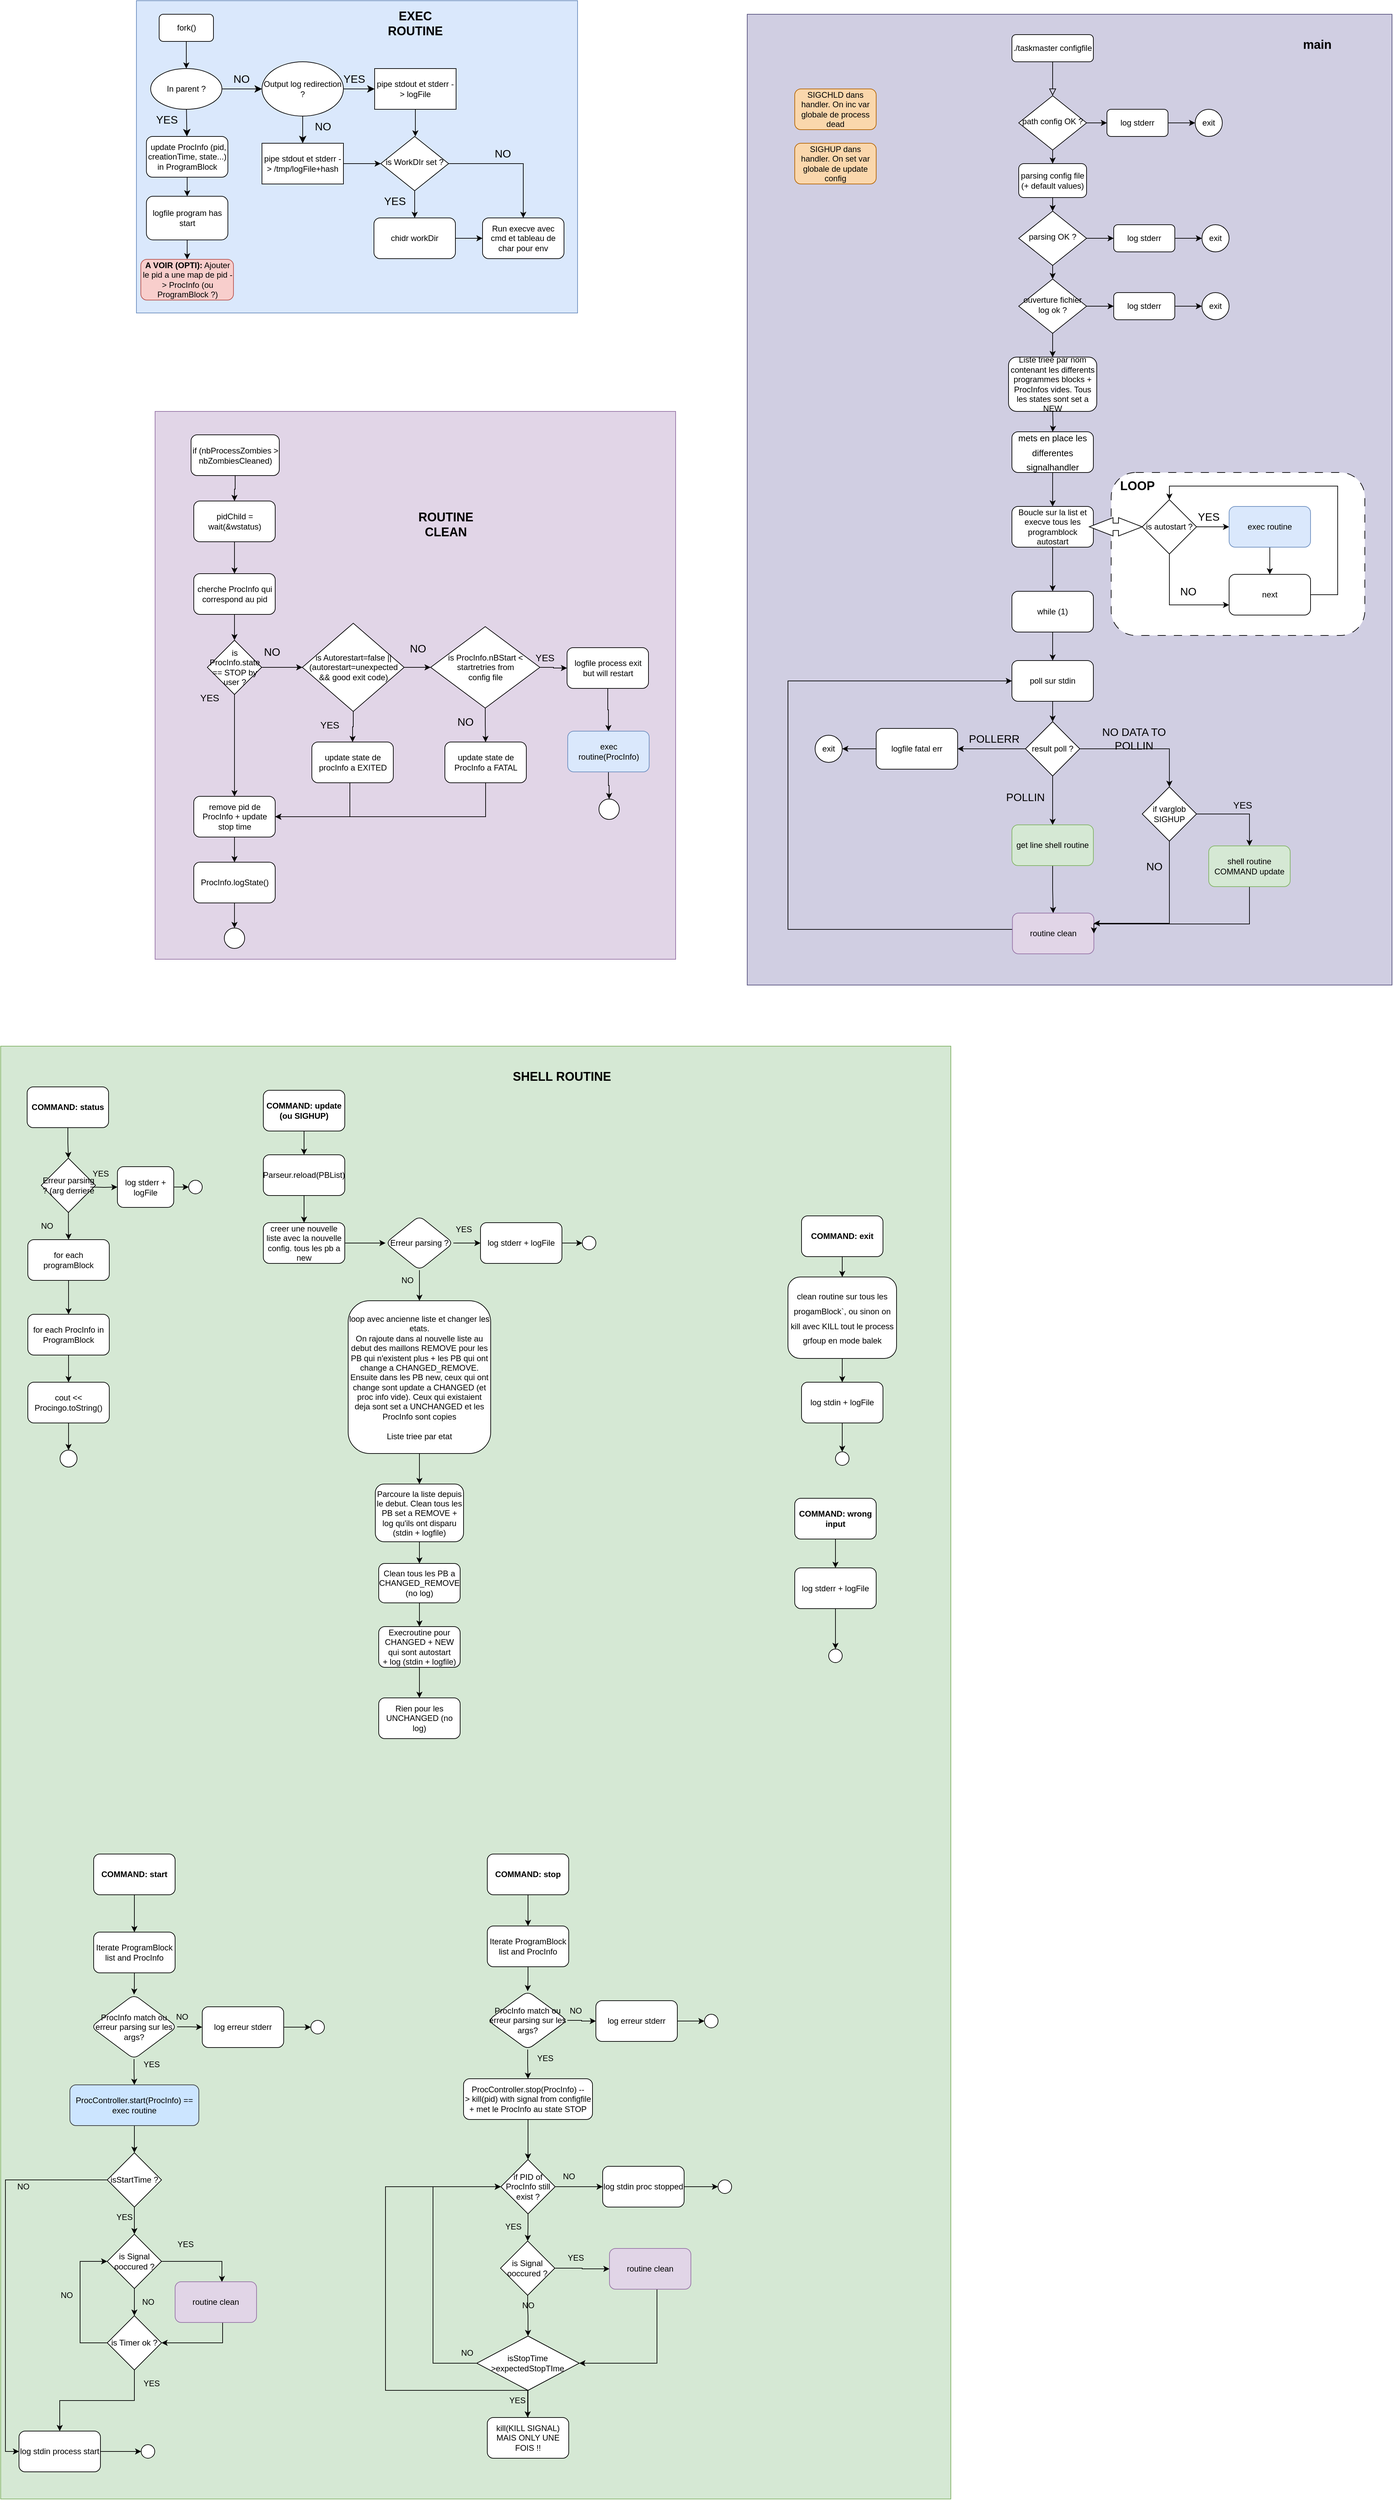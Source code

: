 <mxfile version="20.8.19" type="github">
  <diagram id="C5RBs43oDa-KdzZeNtuy" name="Page-1">
    <mxGraphModel dx="5751" dy="4532" grid="1" gridSize="10" guides="1" tooltips="1" connect="1" arrows="1" fold="1" page="1" pageScale="1" pageWidth="827" pageHeight="1169" math="0" shadow="0">
      <root>
        <mxCell id="WIyWlLk6GJQsqaUBKTNV-0" />
        <mxCell id="WIyWlLk6GJQsqaUBKTNV-1" parent="WIyWlLk6GJQsqaUBKTNV-0" />
        <mxCell id="24AOHQjXjdO6PKFVd8J3-254" value="" style="rounded=0;whiteSpace=wrap;html=1;fontSize=12;fillColor=#d0cee2;strokeColor=#56517e;" vertex="1" parent="WIyWlLk6GJQsqaUBKTNV-1">
          <mxGeometry x="-340" y="-1460" width="950" height="1430" as="geometry" />
        </mxCell>
        <mxCell id="24AOHQjXjdO6PKFVd8J3-253" value="" style="rounded=0;whiteSpace=wrap;html=1;fontSize=12;fillColor=#d5e8d4;strokeColor=#82b366;" vertex="1" parent="WIyWlLk6GJQsqaUBKTNV-1">
          <mxGeometry x="-1440" y="60" width="1400" height="2140" as="geometry" />
        </mxCell>
        <mxCell id="24AOHQjXjdO6PKFVd8J3-15" value="" style="rounded=1;whiteSpace=wrap;html=1;dashed=1;dashPattern=12 12;" vertex="1" parent="WIyWlLk6GJQsqaUBKTNV-1">
          <mxGeometry x="196.25" y="-785" width="373.75" height="240" as="geometry" />
        </mxCell>
        <mxCell id="WIyWlLk6GJQsqaUBKTNV-2" value="" style="rounded=0;html=1;jettySize=auto;orthogonalLoop=1;fontSize=11;endArrow=block;endFill=0;endSize=8;strokeWidth=1;shadow=0;labelBackgroundColor=none;edgeStyle=orthogonalEdgeStyle;" parent="WIyWlLk6GJQsqaUBKTNV-1" source="WIyWlLk6GJQsqaUBKTNV-3" target="WIyWlLk6GJQsqaUBKTNV-6" edge="1">
          <mxGeometry relative="1" as="geometry" />
        </mxCell>
        <mxCell id="WIyWlLk6GJQsqaUBKTNV-3" value="./taskmaster configfile" style="rounded=1;whiteSpace=wrap;html=1;fontSize=12;glass=0;strokeWidth=1;shadow=0;" parent="WIyWlLk6GJQsqaUBKTNV-1" vertex="1">
          <mxGeometry x="50" y="-1430" width="120" height="40" as="geometry" />
        </mxCell>
        <mxCell id="1nVTeDrVvH9e-G7Lib8P-15" style="edgeStyle=orthogonalEdgeStyle;rounded=0;orthogonalLoop=1;jettySize=auto;html=1;" parent="WIyWlLk6GJQsqaUBKTNV-1" source="WIyWlLk6GJQsqaUBKTNV-6" target="1nVTeDrVvH9e-G7Lib8P-10" edge="1">
          <mxGeometry relative="1" as="geometry" />
        </mxCell>
        <mxCell id="1nVTeDrVvH9e-G7Lib8P-17" style="edgeStyle=orthogonalEdgeStyle;rounded=0;orthogonalLoop=1;jettySize=auto;html=1;" parent="WIyWlLk6GJQsqaUBKTNV-1" source="WIyWlLk6GJQsqaUBKTNV-6" target="1nVTeDrVvH9e-G7Lib8P-16" edge="1">
          <mxGeometry relative="1" as="geometry" />
        </mxCell>
        <mxCell id="WIyWlLk6GJQsqaUBKTNV-6" value="path config OK ?" style="rhombus;whiteSpace=wrap;html=1;shadow=0;fontFamily=Helvetica;fontSize=12;align=center;strokeWidth=1;spacing=6;spacingTop=-4;" parent="WIyWlLk6GJQsqaUBKTNV-1" vertex="1">
          <mxGeometry x="60" y="-1340" width="100" height="80" as="geometry" />
        </mxCell>
        <mxCell id="1nVTeDrVvH9e-G7Lib8P-12" style="edgeStyle=orthogonalEdgeStyle;rounded=0;orthogonalLoop=1;jettySize=auto;html=1;entryX=0;entryY=0.5;entryDx=0;entryDy=0;" parent="WIyWlLk6GJQsqaUBKTNV-1" source="1nVTeDrVvH9e-G7Lib8P-10" target="1nVTeDrVvH9e-G7Lib8P-11" edge="1">
          <mxGeometry relative="1" as="geometry" />
        </mxCell>
        <mxCell id="1nVTeDrVvH9e-G7Lib8P-10" value="log stderr" style="rounded=1;whiteSpace=wrap;html=1;" parent="WIyWlLk6GJQsqaUBKTNV-1" vertex="1">
          <mxGeometry x="190" y="-1320" width="90" height="40" as="geometry" />
        </mxCell>
        <mxCell id="1nVTeDrVvH9e-G7Lib8P-11" value="exit" style="ellipse;whiteSpace=wrap;html=1;aspect=fixed;" parent="WIyWlLk6GJQsqaUBKTNV-1" vertex="1">
          <mxGeometry x="320" y="-1320" width="40" height="40" as="geometry" />
        </mxCell>
        <mxCell id="1nVTeDrVvH9e-G7Lib8P-20" style="edgeStyle=orthogonalEdgeStyle;rounded=0;orthogonalLoop=1;jettySize=auto;html=1;entryX=0.5;entryY=0;entryDx=0;entryDy=0;" parent="WIyWlLk6GJQsqaUBKTNV-1" source="1nVTeDrVvH9e-G7Lib8P-16" target="1nVTeDrVvH9e-G7Lib8P-19" edge="1">
          <mxGeometry relative="1" as="geometry" />
        </mxCell>
        <mxCell id="1nVTeDrVvH9e-G7Lib8P-16" value="parsing config file (+ default values)" style="rounded=1;whiteSpace=wrap;html=1;" parent="WIyWlLk6GJQsqaUBKTNV-1" vertex="1">
          <mxGeometry x="60" y="-1240" width="100" height="50" as="geometry" />
        </mxCell>
        <mxCell id="1nVTeDrVvH9e-G7Lib8P-24" style="edgeStyle=orthogonalEdgeStyle;rounded=0;orthogonalLoop=1;jettySize=auto;html=1;entryX=0;entryY=0.5;entryDx=0;entryDy=0;" parent="WIyWlLk6GJQsqaUBKTNV-1" source="1nVTeDrVvH9e-G7Lib8P-19" target="1nVTeDrVvH9e-G7Lib8P-22" edge="1">
          <mxGeometry relative="1" as="geometry" />
        </mxCell>
        <mxCell id="1nVTeDrVvH9e-G7Lib8P-27" style="edgeStyle=orthogonalEdgeStyle;rounded=0;orthogonalLoop=1;jettySize=auto;html=1;" parent="WIyWlLk6GJQsqaUBKTNV-1" source="1nVTeDrVvH9e-G7Lib8P-19" edge="1">
          <mxGeometry relative="1" as="geometry">
            <mxPoint x="110" y="-1070" as="targetPoint" />
          </mxGeometry>
        </mxCell>
        <mxCell id="1nVTeDrVvH9e-G7Lib8P-19" value="parsing OK ?" style="rhombus;whiteSpace=wrap;html=1;shadow=0;fontFamily=Helvetica;fontSize=12;align=center;strokeWidth=1;spacing=6;spacingTop=-4;" parent="WIyWlLk6GJQsqaUBKTNV-1" vertex="1">
          <mxGeometry x="60" y="-1170" width="100" height="80" as="geometry" />
        </mxCell>
        <mxCell id="1nVTeDrVvH9e-G7Lib8P-21" style="edgeStyle=orthogonalEdgeStyle;rounded=0;orthogonalLoop=1;jettySize=auto;html=1;entryX=0;entryY=0.5;entryDx=0;entryDy=0;" parent="WIyWlLk6GJQsqaUBKTNV-1" source="1nVTeDrVvH9e-G7Lib8P-22" target="1nVTeDrVvH9e-G7Lib8P-23" edge="1">
          <mxGeometry relative="1" as="geometry" />
        </mxCell>
        <mxCell id="1nVTeDrVvH9e-G7Lib8P-22" value="log stderr" style="rounded=1;whiteSpace=wrap;html=1;" parent="WIyWlLk6GJQsqaUBKTNV-1" vertex="1">
          <mxGeometry x="200" y="-1150" width="90" height="40" as="geometry" />
        </mxCell>
        <mxCell id="1nVTeDrVvH9e-G7Lib8P-23" value="exit" style="ellipse;whiteSpace=wrap;html=1;aspect=fixed;" parent="WIyWlLk6GJQsqaUBKTNV-1" vertex="1">
          <mxGeometry x="330" y="-1150" width="40" height="40" as="geometry" />
        </mxCell>
        <mxCell id="1nVTeDrVvH9e-G7Lib8P-33" style="edgeStyle=orthogonalEdgeStyle;rounded=0;orthogonalLoop=1;jettySize=auto;html=1;entryX=0;entryY=0.5;entryDx=0;entryDy=0;" parent="WIyWlLk6GJQsqaUBKTNV-1" source="1nVTeDrVvH9e-G7Lib8P-29" target="1nVTeDrVvH9e-G7Lib8P-31" edge="1">
          <mxGeometry relative="1" as="geometry" />
        </mxCell>
        <mxCell id="1nVTeDrVvH9e-G7Lib8P-35" style="edgeStyle=orthogonalEdgeStyle;rounded=0;orthogonalLoop=1;jettySize=auto;html=1;entryX=0.5;entryY=0;entryDx=0;entryDy=0;" parent="WIyWlLk6GJQsqaUBKTNV-1" source="1nVTeDrVvH9e-G7Lib8P-29" target="1nVTeDrVvH9e-G7Lib8P-34" edge="1">
          <mxGeometry relative="1" as="geometry" />
        </mxCell>
        <mxCell id="1nVTeDrVvH9e-G7Lib8P-29" value="ouverture fichier log ok ?" style="rhombus;whiteSpace=wrap;html=1;shadow=0;fontFamily=Helvetica;fontSize=12;align=center;strokeWidth=1;spacing=6;spacingTop=-4;" parent="WIyWlLk6GJQsqaUBKTNV-1" vertex="1">
          <mxGeometry x="60" y="-1070" width="100" height="80" as="geometry" />
        </mxCell>
        <mxCell id="1nVTeDrVvH9e-G7Lib8P-30" style="edgeStyle=orthogonalEdgeStyle;rounded=0;orthogonalLoop=1;jettySize=auto;html=1;entryX=0;entryY=0.5;entryDx=0;entryDy=0;" parent="WIyWlLk6GJQsqaUBKTNV-1" source="1nVTeDrVvH9e-G7Lib8P-31" edge="1">
          <mxGeometry relative="1" as="geometry">
            <mxPoint x="330" y="-1030" as="targetPoint" />
          </mxGeometry>
        </mxCell>
        <mxCell id="1nVTeDrVvH9e-G7Lib8P-31" value="log stderr" style="rounded=1;whiteSpace=wrap;html=1;" parent="WIyWlLk6GJQsqaUBKTNV-1" vertex="1">
          <mxGeometry x="200" y="-1050" width="90" height="40" as="geometry" />
        </mxCell>
        <mxCell id="1nVTeDrVvH9e-G7Lib8P-32" value="exit" style="ellipse;whiteSpace=wrap;html=1;aspect=fixed;" parent="WIyWlLk6GJQsqaUBKTNV-1" vertex="1">
          <mxGeometry x="330" y="-1050" width="40" height="40" as="geometry" />
        </mxCell>
        <mxCell id="sTv_rqXhLP0WjTrf8mXj-34" value="" style="edgeStyle=orthogonalEdgeStyle;rounded=0;orthogonalLoop=1;jettySize=auto;html=1;fontSize=13;" parent="WIyWlLk6GJQsqaUBKTNV-1" target="sTv_rqXhLP0WjTrf8mXj-32" edge="1">
          <mxGeometry relative="1" as="geometry">
            <mxPoint x="110.059" y="-875.0" as="sourcePoint" />
          </mxGeometry>
        </mxCell>
        <mxCell id="1nVTeDrVvH9e-G7Lib8P-34" value="Liste triee par nom contenant les differents programmes blocks + ProcInfos vides. Tous les states sont set a NEW" style="rounded=1;whiteSpace=wrap;html=1;" parent="WIyWlLk6GJQsqaUBKTNV-1" vertex="1">
          <mxGeometry x="45" y="-955" width="130" height="80" as="geometry" />
        </mxCell>
        <mxCell id="24AOHQjXjdO6PKFVd8J3-36" style="edgeStyle=orthogonalEdgeStyle;rounded=0;orthogonalLoop=1;jettySize=auto;html=1;entryX=0.5;entryY=0;entryDx=0;entryDy=0;" edge="1" parent="WIyWlLk6GJQsqaUBKTNV-1" source="1nVTeDrVvH9e-G7Lib8P-36" target="24AOHQjXjdO6PKFVd8J3-35">
          <mxGeometry relative="1" as="geometry" />
        </mxCell>
        <mxCell id="1nVTeDrVvH9e-G7Lib8P-36" value="Boucle sur la list et execve tous les programblock autostart" style="rounded=1;whiteSpace=wrap;html=1;" parent="WIyWlLk6GJQsqaUBKTNV-1" vertex="1">
          <mxGeometry x="50" y="-735" width="120" height="60" as="geometry" />
        </mxCell>
        <mxCell id="g4wSuLge-UcQwrbtuEH5-23" style="edgeStyle=orthogonalEdgeStyle;rounded=0;orthogonalLoop=1;jettySize=auto;html=1;fontSize=12;" parent="WIyWlLk6GJQsqaUBKTNV-1" source="sTv_rqXhLP0WjTrf8mXj-32" edge="1">
          <mxGeometry relative="1" as="geometry">
            <mxPoint x="110" y="-735" as="targetPoint" />
          </mxGeometry>
        </mxCell>
        <mxCell id="sTv_rqXhLP0WjTrf8mXj-32" value="&lt;font style=&quot;font-size: 13px;&quot;&gt;mets en place les differentes signalhandler&lt;/font&gt;" style="rounded=1;whiteSpace=wrap;html=1;fontSize=18;" parent="WIyWlLk6GJQsqaUBKTNV-1" vertex="1">
          <mxGeometry x="50" y="-845" width="120" height="60" as="geometry" />
        </mxCell>
        <mxCell id="sTv_rqXhLP0WjTrf8mXj-37" value="" style="html=1;shadow=0;dashed=0;align=center;verticalAlign=middle;shape=mxgraph.arrows2.twoWayArrow;dy=0.6;dx=35;fontSize=13;" parent="WIyWlLk6GJQsqaUBKTNV-1" vertex="1">
          <mxGeometry x="164" y="-718.5" width="78" height="27" as="geometry" />
        </mxCell>
        <mxCell id="g4wSuLge-UcQwrbtuEH5-107" value="" style="rounded=0;whiteSpace=wrap;html=1;fontSize=14;fillColor=#e1d5e7;strokeColor=#9673a6;" parent="WIyWlLk6GJQsqaUBKTNV-1" vertex="1">
          <mxGeometry x="-1212.5" y="-875" width="767" height="807" as="geometry" />
        </mxCell>
        <mxCell id="g4wSuLge-UcQwrbtuEH5-81" value="&lt;b&gt;&lt;font style=&quot;font-size: 18px;&quot;&gt;ROUTINE CLEAN&lt;/font&gt;&lt;/b&gt;" style="text;strokeColor=none;align=center;fillColor=none;html=1;verticalAlign=middle;whiteSpace=wrap;rounded=0;fontSize=12;" parent="WIyWlLk6GJQsqaUBKTNV-1" vertex="1">
          <mxGeometry x="-855.5" y="-723" width="142" height="30" as="geometry" />
        </mxCell>
        <mxCell id="24AOHQjXjdO6PKFVd8J3-9" style="edgeStyle=orthogonalEdgeStyle;rounded=0;orthogonalLoop=1;jettySize=auto;html=1;entryX=0;entryY=0.75;entryDx=0;entryDy=0;" edge="1" parent="WIyWlLk6GJQsqaUBKTNV-1" source="24AOHQjXjdO6PKFVd8J3-6" target="24AOHQjXjdO6PKFVd8J3-7">
          <mxGeometry relative="1" as="geometry">
            <Array as="points">
              <mxPoint x="282" y="-590" />
            </Array>
          </mxGeometry>
        </mxCell>
        <mxCell id="24AOHQjXjdO6PKFVd8J3-10" style="edgeStyle=orthogonalEdgeStyle;rounded=0;orthogonalLoop=1;jettySize=auto;html=1;entryX=0;entryY=0.5;entryDx=0;entryDy=0;" edge="1" parent="WIyWlLk6GJQsqaUBKTNV-1" source="24AOHQjXjdO6PKFVd8J3-6" target="24AOHQjXjdO6PKFVd8J3-8">
          <mxGeometry relative="1" as="geometry" />
        </mxCell>
        <mxCell id="24AOHQjXjdO6PKFVd8J3-6" value="is autostart ?" style="rhombus;whiteSpace=wrap;html=1;" vertex="1" parent="WIyWlLk6GJQsqaUBKTNV-1">
          <mxGeometry x="242" y="-745" width="80" height="80" as="geometry" />
        </mxCell>
        <mxCell id="24AOHQjXjdO6PKFVd8J3-12" style="edgeStyle=orthogonalEdgeStyle;rounded=0;orthogonalLoop=1;jettySize=auto;html=1;entryX=0.5;entryY=0;entryDx=0;entryDy=0;" edge="1" parent="WIyWlLk6GJQsqaUBKTNV-1" source="24AOHQjXjdO6PKFVd8J3-7" target="24AOHQjXjdO6PKFVd8J3-6">
          <mxGeometry relative="1" as="geometry">
            <mxPoint x="520" y="-775" as="targetPoint" />
            <Array as="points">
              <mxPoint x="530" y="-605" />
              <mxPoint x="530" y="-765" />
              <mxPoint x="282" y="-765" />
            </Array>
          </mxGeometry>
        </mxCell>
        <mxCell id="24AOHQjXjdO6PKFVd8J3-7" value="next" style="rounded=1;whiteSpace=wrap;html=1;" vertex="1" parent="WIyWlLk6GJQsqaUBKTNV-1">
          <mxGeometry x="370" y="-635" width="120" height="60" as="geometry" />
        </mxCell>
        <mxCell id="24AOHQjXjdO6PKFVd8J3-11" style="edgeStyle=orthogonalEdgeStyle;rounded=0;orthogonalLoop=1;jettySize=auto;html=1;" edge="1" parent="WIyWlLk6GJQsqaUBKTNV-1" source="24AOHQjXjdO6PKFVd8J3-8" target="24AOHQjXjdO6PKFVd8J3-7">
          <mxGeometry relative="1" as="geometry" />
        </mxCell>
        <mxCell id="24AOHQjXjdO6PKFVd8J3-8" value="exec routine" style="rounded=1;whiteSpace=wrap;html=1;fillColor=#dae8fc;strokeColor=#6c8ebf;" vertex="1" parent="WIyWlLk6GJQsqaUBKTNV-1">
          <mxGeometry x="370" y="-735" width="120" height="60" as="geometry" />
        </mxCell>
        <mxCell id="24AOHQjXjdO6PKFVd8J3-13" value="YES" style="text;strokeColor=none;fillColor=none;html=1;align=center;verticalAlign=middle;whiteSpace=wrap;rounded=0;fontSize=16;" vertex="1" parent="WIyWlLk6GJQsqaUBKTNV-1">
          <mxGeometry x="310" y="-735" width="60" height="30" as="geometry" />
        </mxCell>
        <mxCell id="24AOHQjXjdO6PKFVd8J3-14" value="NO" style="text;strokeColor=none;fillColor=none;html=1;align=center;verticalAlign=middle;whiteSpace=wrap;rounded=0;fontSize=16;" vertex="1" parent="WIyWlLk6GJQsqaUBKTNV-1">
          <mxGeometry x="280" y="-625" width="60" height="30" as="geometry" />
        </mxCell>
        <mxCell id="24AOHQjXjdO6PKFVd8J3-16" value="&lt;font style=&quot;font-size: 18px;&quot;&gt;&lt;b&gt;LOOP&lt;/b&gt;&lt;/font&gt;" style="text;strokeColor=none;align=center;fillColor=none;html=1;verticalAlign=middle;whiteSpace=wrap;rounded=0;" vertex="1" parent="WIyWlLk6GJQsqaUBKTNV-1">
          <mxGeometry x="210" y="-775" width="50" height="20" as="geometry" />
        </mxCell>
        <mxCell id="g4wSuLge-UcQwrbtuEH5-9" value="" style="rounded=0;whiteSpace=wrap;html=1;fillColor=#dae8fc;strokeColor=#6c8ebf;container=1;" parent="WIyWlLk6GJQsqaUBKTNV-1" vertex="1">
          <mxGeometry x="-1240" y="-1480" width="650" height="460" as="geometry">
            <mxRectangle x="793" y="95" width="50" height="40" as="alternateBounds" />
          </mxGeometry>
        </mxCell>
        <mxCell id="24AOHQjXjdO6PKFVd8J3-19" style="edgeStyle=orthogonalEdgeStyle;rounded=0;orthogonalLoop=1;jettySize=auto;html=1;entryX=0.5;entryY=0;entryDx=0;entryDy=0;" edge="1" parent="g4wSuLge-UcQwrbtuEH5-9" source="24AOHQjXjdO6PKFVd8J3-17" target="sTv_rqXhLP0WjTrf8mXj-12">
          <mxGeometry relative="1" as="geometry" />
        </mxCell>
        <mxCell id="24AOHQjXjdO6PKFVd8J3-17" value="logfile program has start" style="rounded=1;whiteSpace=wrap;html=1;" vertex="1" parent="g4wSuLge-UcQwrbtuEH5-9">
          <mxGeometry x="14.75" y="288.186" width="120" height="64.186" as="geometry" />
        </mxCell>
        <mxCell id="sTv_rqXhLP0WjTrf8mXj-12" value="&lt;b&gt;A VOIR (OPTI):&lt;/b&gt; Ajouter le pid a une map de pid -&amp;gt; ProcInfo (ou ProgramBlock ?)" style="rounded=1;whiteSpace=wrap;html=1;fontSize=12;fillColor=#f8cecc;strokeColor=#b85450;" parent="g4wSuLge-UcQwrbtuEH5-9" vertex="1">
          <mxGeometry x="6.5" y="381" width="136.5" height="60" as="geometry" />
        </mxCell>
        <mxCell id="sTv_rqXhLP0WjTrf8mXj-1" value="&lt;div&gt;fork()&lt;/div&gt;" style="rounded=1;whiteSpace=wrap;html=1;fontSize=12;glass=0;strokeWidth=1;shadow=0;" parent="WIyWlLk6GJQsqaUBKTNV-1" vertex="1">
          <mxGeometry x="-1206.5" y="-1460" width="80" height="40" as="geometry" />
        </mxCell>
        <mxCell id="sTv_rqXhLP0WjTrf8mXj-4" value="In parent ?" style="ellipse;whiteSpace=wrap;html=1;fontSize=12;" parent="WIyWlLk6GJQsqaUBKTNV-1" vertex="1">
          <mxGeometry x="-1219" y="-1380" width="105" height="60" as="geometry" />
        </mxCell>
        <mxCell id="g4wSuLge-UcQwrbtuEH5-7" style="edgeStyle=orthogonalEdgeStyle;rounded=0;orthogonalLoop=1;jettySize=auto;html=1;fontSize=12;" parent="WIyWlLk6GJQsqaUBKTNV-1" source="sTv_rqXhLP0WjTrf8mXj-1" target="sTv_rqXhLP0WjTrf8mXj-4" edge="1">
          <mxGeometry relative="1" as="geometry" />
        </mxCell>
        <mxCell id="sTv_rqXhLP0WjTrf8mXj-8" value="NO" style="text;strokeColor=none;fillColor=none;html=1;align=center;verticalAlign=middle;whiteSpace=wrap;rounded=0;fontSize=16;" parent="WIyWlLk6GJQsqaUBKTNV-1" vertex="1">
          <mxGeometry x="-1114" y="-1380" width="57.5" height="30" as="geometry" />
        </mxCell>
        <mxCell id="24AOHQjXjdO6PKFVd8J3-18" style="edgeStyle=orthogonalEdgeStyle;rounded=0;orthogonalLoop=1;jettySize=auto;html=1;" edge="1" parent="WIyWlLk6GJQsqaUBKTNV-1" source="sTv_rqXhLP0WjTrf8mXj-10" target="24AOHQjXjdO6PKFVd8J3-17">
          <mxGeometry relative="1" as="geometry" />
        </mxCell>
        <mxCell id="sTv_rqXhLP0WjTrf8mXj-10" value="&amp;nbsp;update ProcInfo (pid, creationTime, state...) in ProgramBlock" style="rounded=1;whiteSpace=wrap;html=1;fontSize=12;" parent="WIyWlLk6GJQsqaUBKTNV-1" vertex="1">
          <mxGeometry x="-1225.25" y="-1280" width="120" height="60" as="geometry" />
        </mxCell>
        <mxCell id="sTv_rqXhLP0WjTrf8mXj-3" value="" style="edgeStyle=none;curved=1;rounded=0;orthogonalLoop=1;jettySize=auto;html=1;fontSize=12;startSize=8;endSize=8;" parent="WIyWlLk6GJQsqaUBKTNV-1" source="sTv_rqXhLP0WjTrf8mXj-4" target="sTv_rqXhLP0WjTrf8mXj-10" edge="1">
          <mxGeometry relative="1" as="geometry" />
        </mxCell>
        <mxCell id="sTv_rqXhLP0WjTrf8mXj-11" value="&lt;div&gt;YES&lt;/div&gt;" style="text;strokeColor=none;fillColor=none;html=1;align=center;verticalAlign=middle;whiteSpace=wrap;rounded=0;fontSize=16;" parent="WIyWlLk6GJQsqaUBKTNV-1" vertex="1">
          <mxGeometry x="-1225.25" y="-1320" width="60" height="30" as="geometry" />
        </mxCell>
        <mxCell id="sTv_rqXhLP0WjTrf8mXj-16" value="Output log redirection ?" style="ellipse;whiteSpace=wrap;html=1;fontSize=12;" parent="WIyWlLk6GJQsqaUBKTNV-1" vertex="1">
          <mxGeometry x="-1055" y="-1390" width="120" height="80" as="geometry" />
        </mxCell>
        <mxCell id="sTv_rqXhLP0WjTrf8mXj-2" value="" style="edgeStyle=none;curved=1;rounded=0;orthogonalLoop=1;jettySize=auto;html=1;fontSize=12;startSize=8;endSize=8;entryX=0;entryY=0.5;entryDx=0;entryDy=0;" parent="WIyWlLk6GJQsqaUBKTNV-1" source="sTv_rqXhLP0WjTrf8mXj-4" target="sTv_rqXhLP0WjTrf8mXj-16" edge="1">
          <mxGeometry relative="1" as="geometry">
            <mxPoint x="-1186.5" y="-1790" as="targetPoint" />
          </mxGeometry>
        </mxCell>
        <mxCell id="g4wSuLge-UcQwrbtuEH5-11" style="edgeStyle=orthogonalEdgeStyle;rounded=0;orthogonalLoop=1;jettySize=auto;html=1;entryX=0.5;entryY=0;entryDx=0;entryDy=0;fontSize=12;" parent="WIyWlLk6GJQsqaUBKTNV-1" source="sTv_rqXhLP0WjTrf8mXj-18" edge="1">
          <mxGeometry relative="1" as="geometry">
            <mxPoint x="-829" y="-1280" as="targetPoint" />
          </mxGeometry>
        </mxCell>
        <mxCell id="sTv_rqXhLP0WjTrf8mXj-18" value="pipe stdout et stderr -&amp;gt; logFile" style="rounded=0;whiteSpace=wrap;html=1;fontSize=12;" parent="WIyWlLk6GJQsqaUBKTNV-1" vertex="1">
          <mxGeometry x="-889" y="-1380" width="120" height="60" as="geometry" />
        </mxCell>
        <mxCell id="sTv_rqXhLP0WjTrf8mXj-14" value="" style="edgeStyle=none;curved=1;rounded=0;orthogonalLoop=1;jettySize=auto;html=1;fontSize=12;startSize=8;endSize=8;" parent="WIyWlLk6GJQsqaUBKTNV-1" source="sTv_rqXhLP0WjTrf8mXj-16" target="sTv_rqXhLP0WjTrf8mXj-18" edge="1">
          <mxGeometry relative="1" as="geometry" />
        </mxCell>
        <mxCell id="sTv_rqXhLP0WjTrf8mXj-19" value="YES" style="text;strokeColor=none;fillColor=none;html=1;align=center;verticalAlign=middle;whiteSpace=wrap;rounded=0;fontSize=16;" parent="WIyWlLk6GJQsqaUBKTNV-1" vertex="1">
          <mxGeometry x="-949" y="-1380" width="60" height="30" as="geometry" />
        </mxCell>
        <mxCell id="sTv_rqXhLP0WjTrf8mXj-21" value="pipe stdout et stderr -&amp;gt; /tmp/logFile+hash" style="rounded=0;whiteSpace=wrap;html=1;fontSize=12;" parent="WIyWlLk6GJQsqaUBKTNV-1" vertex="1">
          <mxGeometry x="-1055" y="-1270" width="120" height="60" as="geometry" />
        </mxCell>
        <mxCell id="sTv_rqXhLP0WjTrf8mXj-15" value="" style="edgeStyle=none;curved=1;rounded=0;orthogonalLoop=1;jettySize=auto;html=1;fontSize=12;startSize=8;endSize=8;" parent="WIyWlLk6GJQsqaUBKTNV-1" source="sTv_rqXhLP0WjTrf8mXj-16" target="sTv_rqXhLP0WjTrf8mXj-21" edge="1">
          <mxGeometry relative="1" as="geometry" />
        </mxCell>
        <mxCell id="sTv_rqXhLP0WjTrf8mXj-22" value="NO" style="text;strokeColor=none;fillColor=none;html=1;align=center;verticalAlign=middle;whiteSpace=wrap;rounded=0;fontSize=16;" parent="WIyWlLk6GJQsqaUBKTNV-1" vertex="1">
          <mxGeometry x="-995" y="-1310" width="60" height="30" as="geometry" />
        </mxCell>
        <mxCell id="g4wSuLge-UcQwrbtuEH5-10" value="&lt;font style=&quot;font-size: 18px;&quot;&gt;&lt;b&gt;EXEC ROUTINE&lt;/b&gt;&lt;/font&gt;" style="text;strokeColor=none;align=center;fillColor=none;html=1;verticalAlign=middle;whiteSpace=wrap;rounded=0;" parent="WIyWlLk6GJQsqaUBKTNV-1" vertex="1">
          <mxGeometry x="-859" y="-1461" width="60" height="30" as="geometry" />
        </mxCell>
        <mxCell id="g4wSuLge-UcQwrbtuEH5-13" value="Run execve avec cmd et tableau de char pour env" style="rounded=1;whiteSpace=wrap;html=1;fontSize=12;" parent="WIyWlLk6GJQsqaUBKTNV-1" vertex="1">
          <mxGeometry x="-730" y="-1160" width="120" height="60" as="geometry" />
        </mxCell>
        <mxCell id="g4wSuLge-UcQwrbtuEH5-15" style="edgeStyle=orthogonalEdgeStyle;rounded=0;orthogonalLoop=1;jettySize=auto;html=1;fontSize=12;" parent="WIyWlLk6GJQsqaUBKTNV-1" source="g4wSuLge-UcQwrbtuEH5-14" target="g4wSuLge-UcQwrbtuEH5-13" edge="1">
          <mxGeometry relative="1" as="geometry" />
        </mxCell>
        <mxCell id="g4wSuLge-UcQwrbtuEH5-14" value="is WorkDIr set ?" style="rhombus;whiteSpace=wrap;html=1;shadow=0;fontFamily=Helvetica;fontSize=12;align=center;strokeWidth=1;spacing=6;spacingTop=-4;" parent="WIyWlLk6GJQsqaUBKTNV-1" vertex="1">
          <mxGeometry x="-880" y="-1280" width="100" height="80" as="geometry" />
        </mxCell>
        <mxCell id="g4wSuLge-UcQwrbtuEH5-12" style="edgeStyle=orthogonalEdgeStyle;rounded=0;orthogonalLoop=1;jettySize=auto;html=1;fontSize=12;" parent="WIyWlLk6GJQsqaUBKTNV-1" source="sTv_rqXhLP0WjTrf8mXj-21" target="g4wSuLge-UcQwrbtuEH5-14" edge="1">
          <mxGeometry relative="1" as="geometry">
            <mxPoint x="-889" y="-1250" as="targetPoint" />
          </mxGeometry>
        </mxCell>
        <mxCell id="g4wSuLge-UcQwrbtuEH5-16" value="NO" style="text;strokeColor=none;fillColor=none;html=1;align=center;verticalAlign=middle;whiteSpace=wrap;rounded=0;fontSize=16;" parent="WIyWlLk6GJQsqaUBKTNV-1" vertex="1">
          <mxGeometry x="-730" y="-1270" width="60" height="30" as="geometry" />
        </mxCell>
        <mxCell id="g4wSuLge-UcQwrbtuEH5-19" style="edgeStyle=orthogonalEdgeStyle;rounded=0;orthogonalLoop=1;jettySize=auto;html=1;fontSize=12;" parent="WIyWlLk6GJQsqaUBKTNV-1" source="g4wSuLge-UcQwrbtuEH5-17" target="g4wSuLge-UcQwrbtuEH5-13" edge="1">
          <mxGeometry relative="1" as="geometry" />
        </mxCell>
        <mxCell id="g4wSuLge-UcQwrbtuEH5-17" value="chidr workDir" style="rounded=1;whiteSpace=wrap;html=1;fontSize=12;" parent="WIyWlLk6GJQsqaUBKTNV-1" vertex="1">
          <mxGeometry x="-890" y="-1160" width="120" height="60" as="geometry" />
        </mxCell>
        <mxCell id="g4wSuLge-UcQwrbtuEH5-18" style="edgeStyle=orthogonalEdgeStyle;rounded=0;orthogonalLoop=1;jettySize=auto;html=1;fontSize=12;" parent="WIyWlLk6GJQsqaUBKTNV-1" source="g4wSuLge-UcQwrbtuEH5-14" target="g4wSuLge-UcQwrbtuEH5-17" edge="1">
          <mxGeometry relative="1" as="geometry" />
        </mxCell>
        <mxCell id="g4wSuLge-UcQwrbtuEH5-20" value="&lt;div&gt;YES&lt;/div&gt;" style="text;strokeColor=none;fillColor=none;html=1;align=center;verticalAlign=middle;whiteSpace=wrap;rounded=0;fontSize=16;" parent="WIyWlLk6GJQsqaUBKTNV-1" vertex="1">
          <mxGeometry x="-889" y="-1200" width="60" height="30" as="geometry" />
        </mxCell>
        <mxCell id="24AOHQjXjdO6PKFVd8J3-38" style="edgeStyle=orthogonalEdgeStyle;rounded=0;orthogonalLoop=1;jettySize=auto;html=1;" edge="1" parent="WIyWlLk6GJQsqaUBKTNV-1" source="24AOHQjXjdO6PKFVd8J3-20" target="24AOHQjXjdO6PKFVd8J3-22">
          <mxGeometry relative="1" as="geometry" />
        </mxCell>
        <mxCell id="24AOHQjXjdO6PKFVd8J3-20" value="poll sur stdin" style="rounded=1;whiteSpace=wrap;html=1;" vertex="1" parent="WIyWlLk6GJQsqaUBKTNV-1">
          <mxGeometry x="50" y="-508" width="120" height="60" as="geometry" />
        </mxCell>
        <mxCell id="24AOHQjXjdO6PKFVd8J3-26" style="edgeStyle=orthogonalEdgeStyle;rounded=0;orthogonalLoop=1;jettySize=auto;html=1;entryX=1;entryY=0.5;entryDx=0;entryDy=0;" edge="1" parent="WIyWlLk6GJQsqaUBKTNV-1" source="24AOHQjXjdO6PKFVd8J3-22" target="24AOHQjXjdO6PKFVd8J3-23">
          <mxGeometry relative="1" as="geometry" />
        </mxCell>
        <mxCell id="24AOHQjXjdO6PKFVd8J3-29" style="edgeStyle=orthogonalEdgeStyle;rounded=0;orthogonalLoop=1;jettySize=auto;html=1;" edge="1" parent="WIyWlLk6GJQsqaUBKTNV-1" source="24AOHQjXjdO6PKFVd8J3-22" target="24AOHQjXjdO6PKFVd8J3-28">
          <mxGeometry relative="1" as="geometry">
            <Array as="points">
              <mxPoint x="110" y="-312" />
              <mxPoint x="110" y="-312" />
            </Array>
          </mxGeometry>
        </mxCell>
        <mxCell id="24AOHQjXjdO6PKFVd8J3-225" style="edgeStyle=orthogonalEdgeStyle;rounded=0;orthogonalLoop=1;jettySize=auto;html=1;fontSize=12;" edge="1" parent="WIyWlLk6GJQsqaUBKTNV-1" source="24AOHQjXjdO6PKFVd8J3-22" target="24AOHQjXjdO6PKFVd8J3-224">
          <mxGeometry relative="1" as="geometry" />
        </mxCell>
        <mxCell id="24AOHQjXjdO6PKFVd8J3-22" value="result poll ?" style="rhombus;whiteSpace=wrap;html=1;" vertex="1" parent="WIyWlLk6GJQsqaUBKTNV-1">
          <mxGeometry x="70" y="-418" width="80" height="80" as="geometry" />
        </mxCell>
        <mxCell id="24AOHQjXjdO6PKFVd8J3-25" style="edgeStyle=orthogonalEdgeStyle;rounded=0;orthogonalLoop=1;jettySize=auto;html=1;entryX=1;entryY=0.5;entryDx=0;entryDy=0;" edge="1" parent="WIyWlLk6GJQsqaUBKTNV-1" source="24AOHQjXjdO6PKFVd8J3-23" target="24AOHQjXjdO6PKFVd8J3-24">
          <mxGeometry relative="1" as="geometry" />
        </mxCell>
        <mxCell id="24AOHQjXjdO6PKFVd8J3-23" value="logfile fatal err" style="rounded=1;whiteSpace=wrap;html=1;" vertex="1" parent="WIyWlLk6GJQsqaUBKTNV-1">
          <mxGeometry x="-150" y="-408" width="120" height="60" as="geometry" />
        </mxCell>
        <mxCell id="24AOHQjXjdO6PKFVd8J3-24" value="exit" style="ellipse;whiteSpace=wrap;html=1;aspect=fixed;" vertex="1" parent="WIyWlLk6GJQsqaUBKTNV-1">
          <mxGeometry x="-240" y="-398" width="40" height="40" as="geometry" />
        </mxCell>
        <mxCell id="24AOHQjXjdO6PKFVd8J3-27" value="&lt;div&gt;POLLERR&lt;/div&gt;" style="text;strokeColor=none;fillColor=none;html=1;align=center;verticalAlign=middle;whiteSpace=wrap;rounded=0;fontSize=16;" vertex="1" parent="WIyWlLk6GJQsqaUBKTNV-1">
          <mxGeometry x="-6.25" y="-408" width="60" height="30" as="geometry" />
        </mxCell>
        <mxCell id="24AOHQjXjdO6PKFVd8J3-181" style="edgeStyle=orthogonalEdgeStyle;rounded=0;orthogonalLoop=1;jettySize=auto;html=1;" edge="1" parent="WIyWlLk6GJQsqaUBKTNV-1" source="24AOHQjXjdO6PKFVd8J3-28" target="24AOHQjXjdO6PKFVd8J3-178">
          <mxGeometry relative="1" as="geometry" />
        </mxCell>
        <mxCell id="24AOHQjXjdO6PKFVd8J3-28" value="get line shell routine" style="rounded=1;whiteSpace=wrap;html=1;fillColor=#d5e8d4;strokeColor=#82b366;" vertex="1" parent="WIyWlLk6GJQsqaUBKTNV-1">
          <mxGeometry x="50" y="-266" width="120" height="60" as="geometry" />
        </mxCell>
        <mxCell id="24AOHQjXjdO6PKFVd8J3-30" value="&lt;div&gt;POLLIN&lt;/div&gt;" style="text;strokeColor=none;fillColor=none;html=1;align=center;verticalAlign=middle;whiteSpace=wrap;rounded=0;fontSize=16;" vertex="1" parent="WIyWlLk6GJQsqaUBKTNV-1">
          <mxGeometry x="40" y="-322" width="60" height="30" as="geometry" />
        </mxCell>
        <mxCell id="24AOHQjXjdO6PKFVd8J3-34" value="&lt;div&gt;NO DATA TO POLLIN&lt;/div&gt;" style="text;strokeColor=none;fillColor=none;html=1;align=center;verticalAlign=middle;whiteSpace=wrap;rounded=0;fontSize=16;" vertex="1" parent="WIyWlLk6GJQsqaUBKTNV-1">
          <mxGeometry x="160" y="-408" width="140" height="30" as="geometry" />
        </mxCell>
        <mxCell id="24AOHQjXjdO6PKFVd8J3-180" style="edgeStyle=orthogonalEdgeStyle;rounded=0;orthogonalLoop=1;jettySize=auto;html=1;" edge="1" parent="WIyWlLk6GJQsqaUBKTNV-1" source="24AOHQjXjdO6PKFVd8J3-35" target="24AOHQjXjdO6PKFVd8J3-20">
          <mxGeometry relative="1" as="geometry" />
        </mxCell>
        <mxCell id="24AOHQjXjdO6PKFVd8J3-35" value="while (1)" style="rounded=1;whiteSpace=wrap;html=1;" vertex="1" parent="WIyWlLk6GJQsqaUBKTNV-1">
          <mxGeometry x="50" y="-610" width="120" height="60" as="geometry" />
        </mxCell>
        <mxCell id="24AOHQjXjdO6PKFVd8J3-98" style="edgeStyle=orthogonalEdgeStyle;rounded=0;orthogonalLoop=1;jettySize=auto;html=1;entryX=0.5;entryY=0;entryDx=0;entryDy=0;" edge="1" parent="WIyWlLk6GJQsqaUBKTNV-1" source="24AOHQjXjdO6PKFVd8J3-41" target="24AOHQjXjdO6PKFVd8J3-97">
          <mxGeometry relative="1" as="geometry" />
        </mxCell>
        <mxCell id="24AOHQjXjdO6PKFVd8J3-41" value="COMMAND: start" style="rounded=1;whiteSpace=wrap;html=1;fontStyle=1" vertex="1" parent="WIyWlLk6GJQsqaUBKTNV-1">
          <mxGeometry x="-1303" y="1250" width="120" height="60" as="geometry" />
        </mxCell>
        <mxCell id="24AOHQjXjdO6PKFVd8J3-165" style="edgeStyle=orthogonalEdgeStyle;rounded=0;orthogonalLoop=1;jettySize=auto;html=1;entryX=0.5;entryY=0;entryDx=0;entryDy=0;" edge="1" parent="WIyWlLk6GJQsqaUBKTNV-1" source="24AOHQjXjdO6PKFVd8J3-42" target="24AOHQjXjdO6PKFVd8J3-143">
          <mxGeometry relative="1" as="geometry" />
        </mxCell>
        <mxCell id="24AOHQjXjdO6PKFVd8J3-42" value="COMMAND: stop" style="rounded=1;whiteSpace=wrap;html=1;fontStyle=1" vertex="1" parent="WIyWlLk6GJQsqaUBKTNV-1">
          <mxGeometry x="-723" y="1250" width="120" height="60" as="geometry" />
        </mxCell>
        <mxCell id="24AOHQjXjdO6PKFVd8J3-272" style="edgeStyle=orthogonalEdgeStyle;rounded=0;orthogonalLoop=1;jettySize=auto;html=1;fontSize=12;" edge="1" parent="WIyWlLk6GJQsqaUBKTNV-1" source="24AOHQjXjdO6PKFVd8J3-43" target="24AOHQjXjdO6PKFVd8J3-265">
          <mxGeometry relative="1" as="geometry" />
        </mxCell>
        <mxCell id="24AOHQjXjdO6PKFVd8J3-43" value="COMMAND: status" style="rounded=1;whiteSpace=wrap;html=1;fontStyle=1" vertex="1" parent="WIyWlLk6GJQsqaUBKTNV-1">
          <mxGeometry x="-1401" y="120" width="120" height="60" as="geometry" />
        </mxCell>
        <mxCell id="24AOHQjXjdO6PKFVd8J3-63" value="" style="edgeStyle=orthogonalEdgeStyle;rounded=0;orthogonalLoop=1;jettySize=auto;html=1;" edge="1" parent="WIyWlLk6GJQsqaUBKTNV-1" source="24AOHQjXjdO6PKFVd8J3-44" target="24AOHQjXjdO6PKFVd8J3-62">
          <mxGeometry relative="1" as="geometry" />
        </mxCell>
        <mxCell id="24AOHQjXjdO6PKFVd8J3-44" value="COMMAND: update (ou SIGHUP)" style="rounded=1;whiteSpace=wrap;html=1;fontStyle=1" vertex="1" parent="WIyWlLk6GJQsqaUBKTNV-1">
          <mxGeometry x="-1053" y="125" width="120" height="60" as="geometry" />
        </mxCell>
        <mxCell id="24AOHQjXjdO6PKFVd8J3-259" value="" style="edgeStyle=orthogonalEdgeStyle;rounded=0;orthogonalLoop=1;jettySize=auto;html=1;fontSize=18;" edge="1" parent="WIyWlLk6GJQsqaUBKTNV-1" source="24AOHQjXjdO6PKFVd8J3-45">
          <mxGeometry relative="1" as="geometry">
            <mxPoint x="-200" y="400" as="targetPoint" />
          </mxGeometry>
        </mxCell>
        <mxCell id="24AOHQjXjdO6PKFVd8J3-45" value="COMMAND: exit" style="rounded=1;whiteSpace=wrap;html=1;fontStyle=1" vertex="1" parent="WIyWlLk6GJQsqaUBKTNV-1">
          <mxGeometry x="-260" y="310" width="120" height="60" as="geometry" />
        </mxCell>
        <mxCell id="24AOHQjXjdO6PKFVd8J3-278" style="edgeStyle=orthogonalEdgeStyle;rounded=0;orthogonalLoop=1;jettySize=auto;html=1;fontSize=12;" edge="1" parent="WIyWlLk6GJQsqaUBKTNV-1" source="24AOHQjXjdO6PKFVd8J3-46" target="24AOHQjXjdO6PKFVd8J3-277">
          <mxGeometry relative="1" as="geometry" />
        </mxCell>
        <mxCell id="24AOHQjXjdO6PKFVd8J3-46" value="COMMAND: wrong input" style="rounded=1;whiteSpace=wrap;html=1;fontStyle=1" vertex="1" parent="WIyWlLk6GJQsqaUBKTNV-1">
          <mxGeometry x="-270" y="726" width="120" height="60" as="geometry" />
        </mxCell>
        <mxCell id="24AOHQjXjdO6PKFVd8J3-58" style="edgeStyle=orthogonalEdgeStyle;rounded=0;orthogonalLoop=1;jettySize=auto;html=1;entryX=0.5;entryY=0;entryDx=0;entryDy=0;" edge="1" parent="WIyWlLk6GJQsqaUBKTNV-1" source="24AOHQjXjdO6PKFVd8J3-49" target="24AOHQjXjdO6PKFVd8J3-50">
          <mxGeometry relative="1" as="geometry" />
        </mxCell>
        <mxCell id="24AOHQjXjdO6PKFVd8J3-49" value="for each programBlock" style="rounded=1;whiteSpace=wrap;html=1;" vertex="1" parent="WIyWlLk6GJQsqaUBKTNV-1">
          <mxGeometry x="-1400" y="345" width="120" height="60" as="geometry" />
        </mxCell>
        <mxCell id="24AOHQjXjdO6PKFVd8J3-57" value="" style="edgeStyle=orthogonalEdgeStyle;rounded=0;orthogonalLoop=1;jettySize=auto;html=1;" edge="1" parent="WIyWlLk6GJQsqaUBKTNV-1" source="24AOHQjXjdO6PKFVd8J3-50" target="24AOHQjXjdO6PKFVd8J3-55">
          <mxGeometry relative="1" as="geometry" />
        </mxCell>
        <mxCell id="24AOHQjXjdO6PKFVd8J3-50" value="for each ProcInfo in ProgramBlock" style="rounded=1;whiteSpace=wrap;html=1;" vertex="1" parent="WIyWlLk6GJQsqaUBKTNV-1">
          <mxGeometry x="-1400" y="455" width="120" height="60" as="geometry" />
        </mxCell>
        <mxCell id="24AOHQjXjdO6PKFVd8J3-61" style="edgeStyle=orthogonalEdgeStyle;rounded=0;orthogonalLoop=1;jettySize=auto;html=1;" edge="1" parent="WIyWlLk6GJQsqaUBKTNV-1" source="24AOHQjXjdO6PKFVd8J3-55" target="24AOHQjXjdO6PKFVd8J3-60">
          <mxGeometry relative="1" as="geometry" />
        </mxCell>
        <mxCell id="24AOHQjXjdO6PKFVd8J3-55" value="cout &amp;lt;&amp;lt; Procingo.toString()" style="rounded=1;whiteSpace=wrap;html=1;" vertex="1" parent="WIyWlLk6GJQsqaUBKTNV-1">
          <mxGeometry x="-1400" y="555" width="120" height="60" as="geometry" />
        </mxCell>
        <mxCell id="24AOHQjXjdO6PKFVd8J3-60" value="" style="ellipse;whiteSpace=wrap;html=1;aspect=fixed;" vertex="1" parent="WIyWlLk6GJQsqaUBKTNV-1">
          <mxGeometry x="-1352.5" y="655" width="25" height="25" as="geometry" />
        </mxCell>
        <mxCell id="24AOHQjXjdO6PKFVd8J3-76" value="" style="edgeStyle=orthogonalEdgeStyle;rounded=0;orthogonalLoop=1;jettySize=auto;html=1;" edge="1" parent="WIyWlLk6GJQsqaUBKTNV-1" source="24AOHQjXjdO6PKFVd8J3-62" target="24AOHQjXjdO6PKFVd8J3-64">
          <mxGeometry relative="1" as="geometry" />
        </mxCell>
        <mxCell id="24AOHQjXjdO6PKFVd8J3-62" value="Parseur.reload(PBList)" style="whiteSpace=wrap;html=1;rounded=1;" vertex="1" parent="WIyWlLk6GJQsqaUBKTNV-1">
          <mxGeometry x="-1053" y="220" width="120" height="60" as="geometry" />
        </mxCell>
        <mxCell id="24AOHQjXjdO6PKFVd8J3-66" value="" style="edgeStyle=orthogonalEdgeStyle;rounded=0;orthogonalLoop=1;jettySize=auto;html=1;" edge="1" parent="WIyWlLk6GJQsqaUBKTNV-1" source="24AOHQjXjdO6PKFVd8J3-64" target="24AOHQjXjdO6PKFVd8J3-65">
          <mxGeometry relative="1" as="geometry" />
        </mxCell>
        <mxCell id="24AOHQjXjdO6PKFVd8J3-64" value="creer une nouvelle liste avec la nouvelle config. tous les pb a new" style="whiteSpace=wrap;html=1;rounded=1;" vertex="1" parent="WIyWlLk6GJQsqaUBKTNV-1">
          <mxGeometry x="-1053" y="320" width="120" height="60" as="geometry" />
        </mxCell>
        <mxCell id="24AOHQjXjdO6PKFVd8J3-68" value="" style="edgeStyle=orthogonalEdgeStyle;rounded=0;orthogonalLoop=1;jettySize=auto;html=1;" edge="1" parent="WIyWlLk6GJQsqaUBKTNV-1" source="24AOHQjXjdO6PKFVd8J3-65" target="24AOHQjXjdO6PKFVd8J3-67">
          <mxGeometry relative="1" as="geometry" />
        </mxCell>
        <mxCell id="24AOHQjXjdO6PKFVd8J3-75" value="" style="edgeStyle=orthogonalEdgeStyle;rounded=0;orthogonalLoop=1;jettySize=auto;html=1;" edge="1" parent="WIyWlLk6GJQsqaUBKTNV-1" source="24AOHQjXjdO6PKFVd8J3-65" target="24AOHQjXjdO6PKFVd8J3-74">
          <mxGeometry relative="1" as="geometry" />
        </mxCell>
        <mxCell id="24AOHQjXjdO6PKFVd8J3-65" value="Erreur parsing ?" style="rhombus;whiteSpace=wrap;html=1;rounded=1;" vertex="1" parent="WIyWlLk6GJQsqaUBKTNV-1">
          <mxGeometry x="-873" y="310" width="100" height="80" as="geometry" />
        </mxCell>
        <mxCell id="24AOHQjXjdO6PKFVd8J3-70" value="" style="edgeStyle=orthogonalEdgeStyle;rounded=0;orthogonalLoop=1;jettySize=auto;html=1;" edge="1" parent="WIyWlLk6GJQsqaUBKTNV-1" source="24AOHQjXjdO6PKFVd8J3-67" target="24AOHQjXjdO6PKFVd8J3-69">
          <mxGeometry relative="1" as="geometry" />
        </mxCell>
        <mxCell id="24AOHQjXjdO6PKFVd8J3-67" value="log stderr + logFile" style="whiteSpace=wrap;html=1;rounded=1;" vertex="1" parent="WIyWlLk6GJQsqaUBKTNV-1">
          <mxGeometry x="-733" y="320" width="120" height="60" as="geometry" />
        </mxCell>
        <mxCell id="24AOHQjXjdO6PKFVd8J3-69" value="" style="ellipse;whiteSpace=wrap;html=1;rounded=1;" vertex="1" parent="WIyWlLk6GJQsqaUBKTNV-1">
          <mxGeometry x="-583" y="340" width="20" height="20" as="geometry" />
        </mxCell>
        <mxCell id="24AOHQjXjdO6PKFVd8J3-73" value="YES" style="text;html=1;align=center;verticalAlign=middle;resizable=0;points=[];autosize=1;strokeColor=none;fillColor=none;" vertex="1" parent="WIyWlLk6GJQsqaUBKTNV-1">
          <mxGeometry x="-783" y="315" width="50" height="30" as="geometry" />
        </mxCell>
        <mxCell id="24AOHQjXjdO6PKFVd8J3-78" style="edgeStyle=orthogonalEdgeStyle;rounded=0;orthogonalLoop=1;jettySize=auto;html=1;" edge="1" parent="WIyWlLk6GJQsqaUBKTNV-1" source="24AOHQjXjdO6PKFVd8J3-74" target="24AOHQjXjdO6PKFVd8J3-77">
          <mxGeometry relative="1" as="geometry" />
        </mxCell>
        <mxCell id="24AOHQjXjdO6PKFVd8J3-74" value="loop avec ancienne liste et changer les etats.&lt;br&gt;On rajoute dans al nouvelle liste au debut des maillons REMOVE pour les PB qui n&#39;existent plus + les PB qui ont change a CHANGED_REMOVE.&lt;br&gt;Ensuite dans les PB new, ceux qui ont change sont update a CHANGED (et proc info vide). Ceux qui existaient deja sont set a UNCHANGED et les ProcInfo sont copies&lt;br&gt;&lt;br&gt;Liste triee par etat" style="rounded=1;whiteSpace=wrap;html=1;" vertex="1" parent="WIyWlLk6GJQsqaUBKTNV-1">
          <mxGeometry x="-928" y="435" width="210" height="225" as="geometry" />
        </mxCell>
        <mxCell id="24AOHQjXjdO6PKFVd8J3-80" style="edgeStyle=orthogonalEdgeStyle;rounded=0;orthogonalLoop=1;jettySize=auto;html=1;" edge="1" parent="WIyWlLk6GJQsqaUBKTNV-1" source="24AOHQjXjdO6PKFVd8J3-77" target="24AOHQjXjdO6PKFVd8J3-79">
          <mxGeometry relative="1" as="geometry" />
        </mxCell>
        <mxCell id="24AOHQjXjdO6PKFVd8J3-77" value="Parcoure la liste depuis le debut. Clean tous les PB set a REMOVE + log qu&#39;ils ont disparu (stdin + logfile)" style="rounded=1;whiteSpace=wrap;html=1;" vertex="1" parent="WIyWlLk6GJQsqaUBKTNV-1">
          <mxGeometry x="-888" y="705" width="130" height="85" as="geometry" />
        </mxCell>
        <mxCell id="24AOHQjXjdO6PKFVd8J3-83" style="edgeStyle=orthogonalEdgeStyle;rounded=0;orthogonalLoop=1;jettySize=auto;html=1;" edge="1" parent="WIyWlLk6GJQsqaUBKTNV-1" source="24AOHQjXjdO6PKFVd8J3-79" target="24AOHQjXjdO6PKFVd8J3-81">
          <mxGeometry relative="1" as="geometry" />
        </mxCell>
        <mxCell id="24AOHQjXjdO6PKFVd8J3-79" value="Clean tous les PB a CHANGED_REMOVE (no log)" style="rounded=1;whiteSpace=wrap;html=1;" vertex="1" parent="WIyWlLk6GJQsqaUBKTNV-1">
          <mxGeometry x="-883" y="822" width="120" height="58" as="geometry" />
        </mxCell>
        <mxCell id="24AOHQjXjdO6PKFVd8J3-84" style="edgeStyle=orthogonalEdgeStyle;rounded=0;orthogonalLoop=1;jettySize=auto;html=1;" edge="1" parent="WIyWlLk6GJQsqaUBKTNV-1" source="24AOHQjXjdO6PKFVd8J3-81" target="24AOHQjXjdO6PKFVd8J3-82">
          <mxGeometry relative="1" as="geometry" />
        </mxCell>
        <mxCell id="24AOHQjXjdO6PKFVd8J3-81" value="Execroutine pour CHANGED + NEW qui sont autostart&lt;br&gt;+ log (stdin + logfile)" style="rounded=1;whiteSpace=wrap;html=1;" vertex="1" parent="WIyWlLk6GJQsqaUBKTNV-1">
          <mxGeometry x="-883" y="915" width="120" height="60" as="geometry" />
        </mxCell>
        <mxCell id="24AOHQjXjdO6PKFVd8J3-82" value="Rien pour les UNCHANGED (no log)" style="rounded=1;whiteSpace=wrap;html=1;" vertex="1" parent="WIyWlLk6GJQsqaUBKTNV-1">
          <mxGeometry x="-883" y="1020" width="120" height="60" as="geometry" />
        </mxCell>
        <mxCell id="24AOHQjXjdO6PKFVd8J3-90" value="" style="edgeStyle=orthogonalEdgeStyle;rounded=0;orthogonalLoop=1;jettySize=auto;html=1;" edge="1" parent="WIyWlLk6GJQsqaUBKTNV-1" source="24AOHQjXjdO6PKFVd8J3-87" target="24AOHQjXjdO6PKFVd8J3-89">
          <mxGeometry relative="1" as="geometry" />
        </mxCell>
        <mxCell id="24AOHQjXjdO6PKFVd8J3-93" value="" style="edgeStyle=orthogonalEdgeStyle;rounded=0;orthogonalLoop=1;jettySize=auto;html=1;" edge="1" parent="WIyWlLk6GJQsqaUBKTNV-1" source="24AOHQjXjdO6PKFVd8J3-87" target="24AOHQjXjdO6PKFVd8J3-92">
          <mxGeometry relative="1" as="geometry" />
        </mxCell>
        <mxCell id="24AOHQjXjdO6PKFVd8J3-87" value="ProcInfo match ou erreur parsing sur les args?" style="rhombus;whiteSpace=wrap;html=1;rounded=1;" vertex="1" parent="WIyWlLk6GJQsqaUBKTNV-1">
          <mxGeometry x="-1307" y="1457" width="127" height="95" as="geometry" />
        </mxCell>
        <mxCell id="24AOHQjXjdO6PKFVd8J3-101" style="edgeStyle=orthogonalEdgeStyle;rounded=0;orthogonalLoop=1;jettySize=auto;html=1;entryX=0;entryY=0.5;entryDx=0;entryDy=0;" edge="1" parent="WIyWlLk6GJQsqaUBKTNV-1" source="24AOHQjXjdO6PKFVd8J3-89" target="24AOHQjXjdO6PKFVd8J3-100">
          <mxGeometry relative="1" as="geometry" />
        </mxCell>
        <mxCell id="24AOHQjXjdO6PKFVd8J3-89" value="log erreur stderr" style="whiteSpace=wrap;html=1;rounded=1;" vertex="1" parent="WIyWlLk6GJQsqaUBKTNV-1">
          <mxGeometry x="-1143" y="1475" width="120" height="60" as="geometry" />
        </mxCell>
        <mxCell id="24AOHQjXjdO6PKFVd8J3-91" value="NO" style="text;html=1;align=center;verticalAlign=middle;resizable=0;points=[];autosize=1;strokeColor=none;fillColor=none;" vertex="1" parent="WIyWlLk6GJQsqaUBKTNV-1">
          <mxGeometry x="-1193" y="1475" width="40" height="30" as="geometry" />
        </mxCell>
        <mxCell id="24AOHQjXjdO6PKFVd8J3-106" style="edgeStyle=orthogonalEdgeStyle;rounded=0;orthogonalLoop=1;jettySize=auto;html=1;" edge="1" parent="WIyWlLk6GJQsqaUBKTNV-1" source="24AOHQjXjdO6PKFVd8J3-92" target="24AOHQjXjdO6PKFVd8J3-102">
          <mxGeometry relative="1" as="geometry" />
        </mxCell>
        <mxCell id="24AOHQjXjdO6PKFVd8J3-92" value="ProcController.start(ProcInfo) == exec routine" style="whiteSpace=wrap;html=1;rounded=1;fillColor=#cce5ff;strokeColor=#36393d;" vertex="1" parent="WIyWlLk6GJQsqaUBKTNV-1">
          <mxGeometry x="-1338" y="1590" width="190" height="60" as="geometry" />
        </mxCell>
        <mxCell id="24AOHQjXjdO6PKFVd8J3-94" value="YES" style="text;html=1;align=center;verticalAlign=middle;resizable=0;points=[];autosize=1;strokeColor=none;fillColor=none;" vertex="1" parent="WIyWlLk6GJQsqaUBKTNV-1">
          <mxGeometry x="-1243" y="1545" width="50" height="30" as="geometry" />
        </mxCell>
        <mxCell id="24AOHQjXjdO6PKFVd8J3-99" style="edgeStyle=orthogonalEdgeStyle;rounded=0;orthogonalLoop=1;jettySize=auto;html=1;" edge="1" parent="WIyWlLk6GJQsqaUBKTNV-1" source="24AOHQjXjdO6PKFVd8J3-97" target="24AOHQjXjdO6PKFVd8J3-87">
          <mxGeometry relative="1" as="geometry" />
        </mxCell>
        <mxCell id="24AOHQjXjdO6PKFVd8J3-97" value="Iterate ProgramBlock list and ProcInfo" style="rounded=1;whiteSpace=wrap;html=1;" vertex="1" parent="WIyWlLk6GJQsqaUBKTNV-1">
          <mxGeometry x="-1303" y="1365" width="120" height="60" as="geometry" />
        </mxCell>
        <mxCell id="24AOHQjXjdO6PKFVd8J3-100" value="" style="ellipse;whiteSpace=wrap;html=1;rounded=1;" vertex="1" parent="WIyWlLk6GJQsqaUBKTNV-1">
          <mxGeometry x="-983" y="1495" width="20" height="20" as="geometry" />
        </mxCell>
        <mxCell id="24AOHQjXjdO6PKFVd8J3-107" style="edgeStyle=orthogonalEdgeStyle;rounded=0;orthogonalLoop=1;jettySize=auto;html=1;entryX=0;entryY=0.5;entryDx=0;entryDy=0;" edge="1" parent="WIyWlLk6GJQsqaUBKTNV-1" source="24AOHQjXjdO6PKFVd8J3-102" target="24AOHQjXjdO6PKFVd8J3-103">
          <mxGeometry relative="1" as="geometry">
            <Array as="points">
              <mxPoint x="-1433" y="1730" />
              <mxPoint x="-1433" y="2130" />
            </Array>
          </mxGeometry>
        </mxCell>
        <mxCell id="24AOHQjXjdO6PKFVd8J3-119" style="edgeStyle=orthogonalEdgeStyle;rounded=0;orthogonalLoop=1;jettySize=auto;html=1;entryX=0.5;entryY=0;entryDx=0;entryDy=0;" edge="1" parent="WIyWlLk6GJQsqaUBKTNV-1" source="24AOHQjXjdO6PKFVd8J3-102" target="24AOHQjXjdO6PKFVd8J3-110">
          <mxGeometry relative="1" as="geometry" />
        </mxCell>
        <mxCell id="24AOHQjXjdO6PKFVd8J3-102" value="isStartTime ?" style="rhombus;whiteSpace=wrap;html=1;" vertex="1" parent="WIyWlLk6GJQsqaUBKTNV-1">
          <mxGeometry x="-1283" y="1690" width="80" height="80" as="geometry" />
        </mxCell>
        <mxCell id="24AOHQjXjdO6PKFVd8J3-105" style="edgeStyle=orthogonalEdgeStyle;rounded=0;orthogonalLoop=1;jettySize=auto;html=1;entryX=0;entryY=0.5;entryDx=0;entryDy=0;" edge="1" parent="WIyWlLk6GJQsqaUBKTNV-1" source="24AOHQjXjdO6PKFVd8J3-103" target="24AOHQjXjdO6PKFVd8J3-104">
          <mxGeometry relative="1" as="geometry" />
        </mxCell>
        <mxCell id="24AOHQjXjdO6PKFVd8J3-103" value="log stdin process start" style="rounded=1;whiteSpace=wrap;html=1;" vertex="1" parent="WIyWlLk6GJQsqaUBKTNV-1">
          <mxGeometry x="-1413" y="2100" width="120" height="60" as="geometry" />
        </mxCell>
        <mxCell id="24AOHQjXjdO6PKFVd8J3-104" value="" style="ellipse;whiteSpace=wrap;html=1;rounded=1;" vertex="1" parent="WIyWlLk6GJQsqaUBKTNV-1">
          <mxGeometry x="-1233" y="2120" width="20" height="20" as="geometry" />
        </mxCell>
        <mxCell id="24AOHQjXjdO6PKFVd8J3-108" value="NO" style="text;html=1;align=center;verticalAlign=middle;resizable=0;points=[];autosize=1;strokeColor=none;fillColor=none;" vertex="1" parent="WIyWlLk6GJQsqaUBKTNV-1">
          <mxGeometry x="-1427.25" y="1725" width="40" height="30" as="geometry" />
        </mxCell>
        <mxCell id="24AOHQjXjdO6PKFVd8J3-112" style="edgeStyle=orthogonalEdgeStyle;rounded=0;orthogonalLoop=1;jettySize=auto;html=1;entryX=0.575;entryY=0.007;entryDx=0;entryDy=0;entryPerimeter=0;" edge="1" parent="WIyWlLk6GJQsqaUBKTNV-1" source="24AOHQjXjdO6PKFVd8J3-110" target="24AOHQjXjdO6PKFVd8J3-111">
          <mxGeometry relative="1" as="geometry" />
        </mxCell>
        <mxCell id="24AOHQjXjdO6PKFVd8J3-116" style="edgeStyle=orthogonalEdgeStyle;rounded=0;orthogonalLoop=1;jettySize=auto;html=1;entryX=0.5;entryY=0;entryDx=0;entryDy=0;" edge="1" parent="WIyWlLk6GJQsqaUBKTNV-1" source="24AOHQjXjdO6PKFVd8J3-110" target="24AOHQjXjdO6PKFVd8J3-117">
          <mxGeometry relative="1" as="geometry">
            <mxPoint x="-1243" y="1970.0" as="targetPoint" />
          </mxGeometry>
        </mxCell>
        <mxCell id="24AOHQjXjdO6PKFVd8J3-110" value="is Signal ooccured ?" style="rhombus;whiteSpace=wrap;html=1;" vertex="1" parent="WIyWlLk6GJQsqaUBKTNV-1">
          <mxGeometry x="-1283" y="1810" width="80" height="80" as="geometry" />
        </mxCell>
        <mxCell id="24AOHQjXjdO6PKFVd8J3-115" style="edgeStyle=orthogonalEdgeStyle;rounded=0;orthogonalLoop=1;jettySize=auto;html=1;entryX=1;entryY=0.5;entryDx=0;entryDy=0;" edge="1" parent="WIyWlLk6GJQsqaUBKTNV-1" source="24AOHQjXjdO6PKFVd8J3-111" target="24AOHQjXjdO6PKFVd8J3-117">
          <mxGeometry relative="1" as="geometry">
            <mxPoint x="-1183" y="2000.0" as="targetPoint" />
            <Array as="points">
              <mxPoint x="-1113" y="1970" />
            </Array>
          </mxGeometry>
        </mxCell>
        <mxCell id="24AOHQjXjdO6PKFVd8J3-111" value="routine clean" style="rounded=1;whiteSpace=wrap;html=1;fillColor=#e1d5e7;strokeColor=#9673a6;" vertex="1" parent="WIyWlLk6GJQsqaUBKTNV-1">
          <mxGeometry x="-1183" y="1880" width="120" height="60" as="geometry" />
        </mxCell>
        <mxCell id="24AOHQjXjdO6PKFVd8J3-113" value="YES" style="text;html=1;align=center;verticalAlign=middle;resizable=0;points=[];autosize=1;strokeColor=none;fillColor=none;" vertex="1" parent="WIyWlLk6GJQsqaUBKTNV-1">
          <mxGeometry x="-1193" y="1810" width="50" height="30" as="geometry" />
        </mxCell>
        <mxCell id="24AOHQjXjdO6PKFVd8J3-118" style="edgeStyle=orthogonalEdgeStyle;rounded=0;orthogonalLoop=1;jettySize=auto;html=1;entryX=0;entryY=0.5;entryDx=0;entryDy=0;" edge="1" parent="WIyWlLk6GJQsqaUBKTNV-1" source="24AOHQjXjdO6PKFVd8J3-117" target="24AOHQjXjdO6PKFVd8J3-110">
          <mxGeometry relative="1" as="geometry">
            <mxPoint x="-1333" y="1785.0" as="targetPoint" />
            <Array as="points">
              <mxPoint x="-1323" y="1970.0" />
              <mxPoint x="-1323" y="1850" />
            </Array>
          </mxGeometry>
        </mxCell>
        <mxCell id="24AOHQjXjdO6PKFVd8J3-121" style="edgeStyle=orthogonalEdgeStyle;rounded=0;orthogonalLoop=1;jettySize=auto;html=1;exitX=0.5;exitY=1;exitDx=0;exitDy=0;" edge="1" parent="WIyWlLk6GJQsqaUBKTNV-1" source="24AOHQjXjdO6PKFVd8J3-117" target="24AOHQjXjdO6PKFVd8J3-103">
          <mxGeometry relative="1" as="geometry">
            <mxPoint x="-1243" y="2070" as="targetPoint" />
          </mxGeometry>
        </mxCell>
        <mxCell id="24AOHQjXjdO6PKFVd8J3-117" value="is Timer ok ?" style="rhombus;whiteSpace=wrap;html=1;" vertex="1" parent="WIyWlLk6GJQsqaUBKTNV-1">
          <mxGeometry x="-1283" y="1930.0" width="80" height="80" as="geometry" />
        </mxCell>
        <mxCell id="24AOHQjXjdO6PKFVd8J3-123" value="NO" style="text;html=1;align=center;verticalAlign=middle;resizable=0;points=[];autosize=1;strokeColor=none;fillColor=none;" vertex="1" parent="WIyWlLk6GJQsqaUBKTNV-1">
          <mxGeometry x="-1363" y="1885" width="40" height="30" as="geometry" />
        </mxCell>
        <mxCell id="24AOHQjXjdO6PKFVd8J3-124" value="NO" style="text;html=1;align=center;verticalAlign=middle;resizable=0;points=[];autosize=1;strokeColor=none;fillColor=none;" vertex="1" parent="WIyWlLk6GJQsqaUBKTNV-1">
          <mxGeometry x="-1243" y="1895" width="40" height="30" as="geometry" />
        </mxCell>
        <mxCell id="24AOHQjXjdO6PKFVd8J3-125" value="YES" style="text;html=1;align=center;verticalAlign=middle;resizable=0;points=[];autosize=1;strokeColor=none;fillColor=none;" vertex="1" parent="WIyWlLk6GJQsqaUBKTNV-1">
          <mxGeometry x="-1283" y="1770" width="50" height="30" as="geometry" />
        </mxCell>
        <mxCell id="24AOHQjXjdO6PKFVd8J3-126" value="YES" style="text;html=1;align=center;verticalAlign=middle;resizable=0;points=[];autosize=1;strokeColor=none;fillColor=none;" vertex="1" parent="WIyWlLk6GJQsqaUBKTNV-1">
          <mxGeometry x="-1243" y="2015" width="50" height="30" as="geometry" />
        </mxCell>
        <mxCell id="24AOHQjXjdO6PKFVd8J3-133" value="" style="edgeStyle=orthogonalEdgeStyle;rounded=0;orthogonalLoop=1;jettySize=auto;html=1;" edge="1" parent="WIyWlLk6GJQsqaUBKTNV-1" source="24AOHQjXjdO6PKFVd8J3-135" target="24AOHQjXjdO6PKFVd8J3-137">
          <mxGeometry relative="1" as="geometry" />
        </mxCell>
        <mxCell id="24AOHQjXjdO6PKFVd8J3-134" value="" style="edgeStyle=orthogonalEdgeStyle;rounded=0;orthogonalLoop=1;jettySize=auto;html=1;" edge="1" parent="WIyWlLk6GJQsqaUBKTNV-1" source="24AOHQjXjdO6PKFVd8J3-135" target="24AOHQjXjdO6PKFVd8J3-140">
          <mxGeometry relative="1" as="geometry" />
        </mxCell>
        <mxCell id="24AOHQjXjdO6PKFVd8J3-135" value="ProcInfo match ou erreur parsing sur les args?" style="rhombus;whiteSpace=wrap;html=1;rounded=1;" vertex="1" parent="WIyWlLk6GJQsqaUBKTNV-1">
          <mxGeometry x="-722" y="1452" width="117" height="86" as="geometry" />
        </mxCell>
        <mxCell id="24AOHQjXjdO6PKFVd8J3-136" style="edgeStyle=orthogonalEdgeStyle;rounded=0;orthogonalLoop=1;jettySize=auto;html=1;entryX=0;entryY=0.5;entryDx=0;entryDy=0;" edge="1" parent="WIyWlLk6GJQsqaUBKTNV-1" source="24AOHQjXjdO6PKFVd8J3-137" target="24AOHQjXjdO6PKFVd8J3-144">
          <mxGeometry relative="1" as="geometry" />
        </mxCell>
        <mxCell id="24AOHQjXjdO6PKFVd8J3-137" value="log erreur stderr" style="whiteSpace=wrap;html=1;rounded=1;" vertex="1" parent="WIyWlLk6GJQsqaUBKTNV-1">
          <mxGeometry x="-563" y="1466" width="120" height="60" as="geometry" />
        </mxCell>
        <mxCell id="24AOHQjXjdO6PKFVd8J3-138" value="NO" style="text;html=1;align=center;verticalAlign=middle;resizable=0;points=[];autosize=1;strokeColor=none;fillColor=none;" vertex="1" parent="WIyWlLk6GJQsqaUBKTNV-1">
          <mxGeometry x="-613" y="1466" width="40" height="30" as="geometry" />
        </mxCell>
        <mxCell id="24AOHQjXjdO6PKFVd8J3-238" style="edgeStyle=orthogonalEdgeStyle;rounded=0;orthogonalLoop=1;jettySize=auto;html=1;fontSize=12;" edge="1" parent="WIyWlLk6GJQsqaUBKTNV-1" source="24AOHQjXjdO6PKFVd8J3-140" target="24AOHQjXjdO6PKFVd8J3-232">
          <mxGeometry relative="1" as="geometry" />
        </mxCell>
        <mxCell id="24AOHQjXjdO6PKFVd8J3-140" value="ProcController.stop(ProcInfo) --&amp;gt;&amp;nbsp;kill(pid) with signal from configfile&lt;br&gt;+ met le ProcInfo au state STOP" style="whiteSpace=wrap;html=1;rounded=1;" vertex="1" parent="WIyWlLk6GJQsqaUBKTNV-1">
          <mxGeometry x="-758" y="1581" width="190" height="60" as="geometry" />
        </mxCell>
        <mxCell id="24AOHQjXjdO6PKFVd8J3-141" value="YES" style="text;html=1;align=center;verticalAlign=middle;resizable=0;points=[];autosize=1;strokeColor=none;fillColor=none;" vertex="1" parent="WIyWlLk6GJQsqaUBKTNV-1">
          <mxGeometry x="-663" y="1536" width="50" height="30" as="geometry" />
        </mxCell>
        <mxCell id="24AOHQjXjdO6PKFVd8J3-142" style="edgeStyle=orthogonalEdgeStyle;rounded=0;orthogonalLoop=1;jettySize=auto;html=1;" edge="1" parent="WIyWlLk6GJQsqaUBKTNV-1" source="24AOHQjXjdO6PKFVd8J3-143" target="24AOHQjXjdO6PKFVd8J3-135">
          <mxGeometry relative="1" as="geometry" />
        </mxCell>
        <mxCell id="24AOHQjXjdO6PKFVd8J3-143" value="Iterate ProgramBlock list and ProcInfo" style="rounded=1;whiteSpace=wrap;html=1;" vertex="1" parent="WIyWlLk6GJQsqaUBKTNV-1">
          <mxGeometry x="-723" y="1356" width="120" height="60" as="geometry" />
        </mxCell>
        <mxCell id="24AOHQjXjdO6PKFVd8J3-144" value="" style="ellipse;whiteSpace=wrap;html=1;rounded=1;" vertex="1" parent="WIyWlLk6GJQsqaUBKTNV-1">
          <mxGeometry x="-403" y="1486" width="20" height="20" as="geometry" />
        </mxCell>
        <mxCell id="24AOHQjXjdO6PKFVd8J3-146" style="edgeStyle=orthogonalEdgeStyle;rounded=0;orthogonalLoop=1;jettySize=auto;html=1;entryX=0.5;entryY=0;entryDx=0;entryDy=0;" edge="1" parent="WIyWlLk6GJQsqaUBKTNV-1" source="24AOHQjXjdO6PKFVd8J3-147">
          <mxGeometry relative="1" as="geometry">
            <mxPoint x="-663.52" y="2080" as="targetPoint" />
          </mxGeometry>
        </mxCell>
        <mxCell id="24AOHQjXjdO6PKFVd8J3-239" style="edgeStyle=orthogonalEdgeStyle;rounded=0;orthogonalLoop=1;jettySize=auto;html=1;entryX=0;entryY=0.5;entryDx=0;entryDy=0;fontSize=12;" edge="1" parent="WIyWlLk6GJQsqaUBKTNV-1" source="24AOHQjXjdO6PKFVd8J3-147" target="24AOHQjXjdO6PKFVd8J3-232">
          <mxGeometry relative="1" as="geometry">
            <Array as="points">
              <mxPoint x="-803" y="2000" />
              <mxPoint x="-803" y="1740" />
            </Array>
          </mxGeometry>
        </mxCell>
        <mxCell id="24AOHQjXjdO6PKFVd8J3-147" value="isStopTime &amp;gt;expectedStopTIme" style="rhombus;whiteSpace=wrap;html=1;" vertex="1" parent="WIyWlLk6GJQsqaUBKTNV-1">
          <mxGeometry x="-738.52" y="1960" width="151.03" height="80" as="geometry" />
        </mxCell>
        <mxCell id="24AOHQjXjdO6PKFVd8J3-151" value="NO" style="text;html=1;align=center;verticalAlign=middle;resizable=0;points=[];autosize=1;strokeColor=none;fillColor=none;" vertex="1" parent="WIyWlLk6GJQsqaUBKTNV-1">
          <mxGeometry x="-623" y="1710" width="40" height="30" as="geometry" />
        </mxCell>
        <mxCell id="24AOHQjXjdO6PKFVd8J3-163" value="YES" style="text;html=1;align=center;verticalAlign=middle;resizable=0;points=[];autosize=1;strokeColor=none;fillColor=none;" vertex="1" parent="WIyWlLk6GJQsqaUBKTNV-1">
          <mxGeometry x="-703.52" y="2040" width="50" height="30" as="geometry" />
        </mxCell>
        <mxCell id="24AOHQjXjdO6PKFVd8J3-167" value="SIGCHLD dans handler. On inc var globale de process dead" style="rounded=1;whiteSpace=wrap;html=1;fillColor=#fad7ac;strokeColor=#b46504;" vertex="1" parent="WIyWlLk6GJQsqaUBKTNV-1">
          <mxGeometry x="-270" y="-1350" width="120" height="60" as="geometry" />
        </mxCell>
        <mxCell id="24AOHQjXjdO6PKFVd8J3-170" style="edgeStyle=orthogonalEdgeStyle;rounded=0;orthogonalLoop=1;jettySize=auto;html=1;entryX=0.5;entryY=0;entryDx=0;entryDy=0;" edge="1" parent="WIyWlLk6GJQsqaUBKTNV-1" source="24AOHQjXjdO6PKFVd8J3-168" target="24AOHQjXjdO6PKFVd8J3-169">
          <mxGeometry relative="1" as="geometry" />
        </mxCell>
        <mxCell id="24AOHQjXjdO6PKFVd8J3-168" value="if (nbProcessZombies &amp;gt; nbZombiesCleaned)" style="rounded=1;whiteSpace=wrap;html=1;" vertex="1" parent="WIyWlLk6GJQsqaUBKTNV-1">
          <mxGeometry x="-1159.5" y="-840.5" width="130" height="60" as="geometry" />
        </mxCell>
        <mxCell id="24AOHQjXjdO6PKFVd8J3-172" style="edgeStyle=orthogonalEdgeStyle;rounded=0;orthogonalLoop=1;jettySize=auto;html=1;entryX=0.5;entryY=0;entryDx=0;entryDy=0;" edge="1" parent="WIyWlLk6GJQsqaUBKTNV-1" source="24AOHQjXjdO6PKFVd8J3-169" target="24AOHQjXjdO6PKFVd8J3-171">
          <mxGeometry relative="1" as="geometry" />
        </mxCell>
        <mxCell id="24AOHQjXjdO6PKFVd8J3-169" value="pidChild = wait(&amp;amp;wstatus)" style="rounded=1;whiteSpace=wrap;html=1;" vertex="1" parent="WIyWlLk6GJQsqaUBKTNV-1">
          <mxGeometry x="-1155.5" y="-743" width="120" height="60" as="geometry" />
        </mxCell>
        <mxCell id="24AOHQjXjdO6PKFVd8J3-182" style="edgeStyle=orthogonalEdgeStyle;rounded=0;orthogonalLoop=1;jettySize=auto;html=1;" edge="1" parent="WIyWlLk6GJQsqaUBKTNV-1" source="24AOHQjXjdO6PKFVd8J3-171" target="24AOHQjXjdO6PKFVd8J3-176">
          <mxGeometry relative="1" as="geometry" />
        </mxCell>
        <mxCell id="24AOHQjXjdO6PKFVd8J3-171" value="cherche ProcInfo qui correspond au pid" style="rounded=1;whiteSpace=wrap;html=1;" vertex="1" parent="WIyWlLk6GJQsqaUBKTNV-1">
          <mxGeometry x="-1155.5" y="-636" width="120" height="60" as="geometry" />
        </mxCell>
        <mxCell id="24AOHQjXjdO6PKFVd8J3-184" style="edgeStyle=orthogonalEdgeStyle;rounded=0;orthogonalLoop=1;jettySize=auto;html=1;entryX=0.5;entryY=0;entryDx=0;entryDy=0;" edge="1" parent="WIyWlLk6GJQsqaUBKTNV-1" source="24AOHQjXjdO6PKFVd8J3-176" target="24AOHQjXjdO6PKFVd8J3-183">
          <mxGeometry relative="1" as="geometry" />
        </mxCell>
        <mxCell id="24AOHQjXjdO6PKFVd8J3-187" value="" style="edgeStyle=orthogonalEdgeStyle;rounded=0;orthogonalLoop=1;jettySize=auto;html=1;" edge="1" parent="WIyWlLk6GJQsqaUBKTNV-1" source="24AOHQjXjdO6PKFVd8J3-176">
          <mxGeometry relative="1" as="geometry">
            <mxPoint x="-995.5" y="-498" as="targetPoint" />
          </mxGeometry>
        </mxCell>
        <mxCell id="24AOHQjXjdO6PKFVd8J3-176" value="is ProcInfo.state == STOP by user ?" style="rhombus;whiteSpace=wrap;html=1;" vertex="1" parent="WIyWlLk6GJQsqaUBKTNV-1">
          <mxGeometry x="-1135.5" y="-538" width="80" height="80" as="geometry" />
        </mxCell>
        <mxCell id="24AOHQjXjdO6PKFVd8J3-191" style="edgeStyle=orthogonalEdgeStyle;rounded=0;orthogonalLoop=1;jettySize=auto;html=1;entryX=1;entryY=0.5;entryDx=0;entryDy=0;" edge="1" parent="WIyWlLk6GJQsqaUBKTNV-1" source="24AOHQjXjdO6PKFVd8J3-177" target="24AOHQjXjdO6PKFVd8J3-183">
          <mxGeometry relative="1" as="geometry">
            <Array as="points">
              <mxPoint x="-925.5" y="-278" />
            </Array>
          </mxGeometry>
        </mxCell>
        <mxCell id="24AOHQjXjdO6PKFVd8J3-177" value="update state de procInfo a EXITED" style="rounded=1;whiteSpace=wrap;html=1;" vertex="1" parent="WIyWlLk6GJQsqaUBKTNV-1">
          <mxGeometry x="-981.5" y="-388" width="120" height="60" as="geometry" />
        </mxCell>
        <mxCell id="24AOHQjXjdO6PKFVd8J3-179" style="edgeStyle=orthogonalEdgeStyle;rounded=0;orthogonalLoop=1;jettySize=auto;html=1;entryX=0;entryY=0.5;entryDx=0;entryDy=0;" edge="1" parent="WIyWlLk6GJQsqaUBKTNV-1" source="24AOHQjXjdO6PKFVd8J3-178" target="24AOHQjXjdO6PKFVd8J3-20">
          <mxGeometry relative="1" as="geometry">
            <Array as="points">
              <mxPoint x="-280" y="-112" />
              <mxPoint x="-280" y="-478" />
            </Array>
          </mxGeometry>
        </mxCell>
        <mxCell id="24AOHQjXjdO6PKFVd8J3-178" value="routine clean" style="rounded=1;whiteSpace=wrap;html=1;fillColor=#e1d5e7;strokeColor=#9673a6;" vertex="1" parent="WIyWlLk6GJQsqaUBKTNV-1">
          <mxGeometry x="50.75" y="-136" width="120" height="60" as="geometry" />
        </mxCell>
        <mxCell id="24AOHQjXjdO6PKFVd8J3-205" style="edgeStyle=orthogonalEdgeStyle;rounded=0;orthogonalLoop=1;jettySize=auto;html=1;" edge="1" parent="WIyWlLk6GJQsqaUBKTNV-1" source="24AOHQjXjdO6PKFVd8J3-183" target="24AOHQjXjdO6PKFVd8J3-204">
          <mxGeometry relative="1" as="geometry" />
        </mxCell>
        <mxCell id="24AOHQjXjdO6PKFVd8J3-183" value="remove pid de ProcInfo + update stop time" style="rounded=1;whiteSpace=wrap;html=1;" vertex="1" parent="WIyWlLk6GJQsqaUBKTNV-1">
          <mxGeometry x="-1155.5" y="-308" width="120" height="60" as="geometry" />
        </mxCell>
        <mxCell id="24AOHQjXjdO6PKFVd8J3-185" value="YES" style="text;strokeColor=none;align=center;fillColor=none;html=1;verticalAlign=middle;whiteSpace=wrap;rounded=0;fontSize=14;" vertex="1" parent="WIyWlLk6GJQsqaUBKTNV-1">
          <mxGeometry x="-1162.5" y="-468" width="60" height="30" as="geometry" />
        </mxCell>
        <mxCell id="24AOHQjXjdO6PKFVd8J3-188" value="NO" style="text;strokeColor=none;fillColor=none;html=1;align=center;verticalAlign=middle;whiteSpace=wrap;rounded=0;fontSize=16;" vertex="1" parent="WIyWlLk6GJQsqaUBKTNV-1">
          <mxGeometry x="-1070.5" y="-536.5" width="60" height="30" as="geometry" />
        </mxCell>
        <mxCell id="24AOHQjXjdO6PKFVd8J3-194" style="edgeStyle=orthogonalEdgeStyle;rounded=0;orthogonalLoop=1;jettySize=auto;html=1;entryX=0.5;entryY=0;entryDx=0;entryDy=0;" edge="1" parent="WIyWlLk6GJQsqaUBKTNV-1" source="24AOHQjXjdO6PKFVd8J3-189" target="24AOHQjXjdO6PKFVd8J3-177">
          <mxGeometry relative="1" as="geometry" />
        </mxCell>
        <mxCell id="24AOHQjXjdO6PKFVd8J3-196" style="edgeStyle=orthogonalEdgeStyle;rounded=0;orthogonalLoop=1;jettySize=auto;html=1;" edge="1" parent="WIyWlLk6GJQsqaUBKTNV-1" source="24AOHQjXjdO6PKFVd8J3-189" target="24AOHQjXjdO6PKFVd8J3-195">
          <mxGeometry relative="1" as="geometry" />
        </mxCell>
        <mxCell id="24AOHQjXjdO6PKFVd8J3-189" value="is Autorestart=false || (autorestart=unexpected &amp;amp;&amp;amp; good exit code)" style="rhombus;whiteSpace=wrap;html=1;" vertex="1" parent="WIyWlLk6GJQsqaUBKTNV-1">
          <mxGeometry x="-995.5" y="-563" width="150" height="130" as="geometry" />
        </mxCell>
        <mxCell id="24AOHQjXjdO6PKFVd8J3-192" value="YES" style="text;strokeColor=none;align=center;fillColor=none;html=1;verticalAlign=middle;whiteSpace=wrap;rounded=0;fontSize=14;" vertex="1" parent="WIyWlLk6GJQsqaUBKTNV-1">
          <mxGeometry x="-985.5" y="-428" width="60" height="30" as="geometry" />
        </mxCell>
        <mxCell id="24AOHQjXjdO6PKFVd8J3-201" style="edgeStyle=orthogonalEdgeStyle;rounded=0;orthogonalLoop=1;jettySize=auto;html=1;" edge="1" parent="WIyWlLk6GJQsqaUBKTNV-1" source="24AOHQjXjdO6PKFVd8J3-195" target="24AOHQjXjdO6PKFVd8J3-199">
          <mxGeometry relative="1" as="geometry" />
        </mxCell>
        <mxCell id="24AOHQjXjdO6PKFVd8J3-208" style="edgeStyle=orthogonalEdgeStyle;rounded=0;orthogonalLoop=1;jettySize=auto;html=1;" edge="1" parent="WIyWlLk6GJQsqaUBKTNV-1" source="24AOHQjXjdO6PKFVd8J3-195" target="24AOHQjXjdO6PKFVd8J3-207">
          <mxGeometry relative="1" as="geometry" />
        </mxCell>
        <mxCell id="24AOHQjXjdO6PKFVd8J3-195" value="is ProcInfo.nBStart &amp;lt; startretries from &lt;br&gt;config file" style="rhombus;whiteSpace=wrap;html=1;" vertex="1" parent="WIyWlLk6GJQsqaUBKTNV-1">
          <mxGeometry x="-806.5" y="-558" width="161" height="120" as="geometry" />
        </mxCell>
        <mxCell id="24AOHQjXjdO6PKFVd8J3-197" value="NO" style="text;strokeColor=none;fillColor=none;html=1;align=center;verticalAlign=middle;whiteSpace=wrap;rounded=0;fontSize=16;" vertex="1" parent="WIyWlLk6GJQsqaUBKTNV-1">
          <mxGeometry x="-855.5" y="-541.5" width="60" height="30" as="geometry" />
        </mxCell>
        <mxCell id="24AOHQjXjdO6PKFVd8J3-200" style="edgeStyle=orthogonalEdgeStyle;rounded=0;orthogonalLoop=1;jettySize=auto;html=1;" edge="1" parent="WIyWlLk6GJQsqaUBKTNV-1" source="24AOHQjXjdO6PKFVd8J3-199" target="24AOHQjXjdO6PKFVd8J3-183">
          <mxGeometry relative="1" as="geometry">
            <Array as="points">
              <mxPoint x="-725.5" y="-278" />
            </Array>
          </mxGeometry>
        </mxCell>
        <mxCell id="24AOHQjXjdO6PKFVd8J3-199" value="update state de ProcInfo a FATAL" style="rounded=1;whiteSpace=wrap;html=1;" vertex="1" parent="WIyWlLk6GJQsqaUBKTNV-1">
          <mxGeometry x="-785.5" y="-388" width="120" height="60" as="geometry" />
        </mxCell>
        <mxCell id="24AOHQjXjdO6PKFVd8J3-214" style="edgeStyle=orthogonalEdgeStyle;rounded=0;orthogonalLoop=1;jettySize=auto;html=1;entryX=0.5;entryY=0;entryDx=0;entryDy=0;" edge="1" parent="WIyWlLk6GJQsqaUBKTNV-1" source="24AOHQjXjdO6PKFVd8J3-204" target="24AOHQjXjdO6PKFVd8J3-212">
          <mxGeometry relative="1" as="geometry" />
        </mxCell>
        <mxCell id="24AOHQjXjdO6PKFVd8J3-204" value="ProcInfo.logState()" style="rounded=1;whiteSpace=wrap;html=1;" vertex="1" parent="WIyWlLk6GJQsqaUBKTNV-1">
          <mxGeometry x="-1155.5" y="-211" width="120" height="60" as="geometry" />
        </mxCell>
        <mxCell id="24AOHQjXjdO6PKFVd8J3-206" value="NO" style="text;strokeColor=none;fillColor=none;html=1;align=center;verticalAlign=middle;whiteSpace=wrap;rounded=0;fontSize=16;" vertex="1" parent="WIyWlLk6GJQsqaUBKTNV-1">
          <mxGeometry x="-785.5" y="-433" width="60" height="30" as="geometry" />
        </mxCell>
        <mxCell id="24AOHQjXjdO6PKFVd8J3-215" style="edgeStyle=orthogonalEdgeStyle;rounded=0;orthogonalLoop=1;jettySize=auto;html=1;" edge="1" parent="WIyWlLk6GJQsqaUBKTNV-1" source="24AOHQjXjdO6PKFVd8J3-207" target="24AOHQjXjdO6PKFVd8J3-210">
          <mxGeometry relative="1" as="geometry" />
        </mxCell>
        <mxCell id="24AOHQjXjdO6PKFVd8J3-207" value="logfile process exit but will restart" style="rounded=1;whiteSpace=wrap;html=1;" vertex="1" parent="WIyWlLk6GJQsqaUBKTNV-1">
          <mxGeometry x="-605.5" y="-527" width="120" height="60" as="geometry" />
        </mxCell>
        <mxCell id="24AOHQjXjdO6PKFVd8J3-216" style="edgeStyle=orthogonalEdgeStyle;rounded=0;orthogonalLoop=1;jettySize=auto;html=1;entryX=0.5;entryY=0;entryDx=0;entryDy=0;" edge="1" parent="WIyWlLk6GJQsqaUBKTNV-1" source="24AOHQjXjdO6PKFVd8J3-210" target="24AOHQjXjdO6PKFVd8J3-211">
          <mxGeometry relative="1" as="geometry" />
        </mxCell>
        <mxCell id="24AOHQjXjdO6PKFVd8J3-210" value="exec routine(ProcInfo)" style="rounded=1;whiteSpace=wrap;html=1;fillColor=#dae8fc;strokeColor=#6c8ebf;" vertex="1" parent="WIyWlLk6GJQsqaUBKTNV-1">
          <mxGeometry x="-604.5" y="-404" width="120" height="60" as="geometry" />
        </mxCell>
        <mxCell id="24AOHQjXjdO6PKFVd8J3-211" value="" style="ellipse;whiteSpace=wrap;html=1;aspect=fixed;" vertex="1" parent="WIyWlLk6GJQsqaUBKTNV-1">
          <mxGeometry x="-558.5" y="-304" width="30" height="30" as="geometry" />
        </mxCell>
        <mxCell id="24AOHQjXjdO6PKFVd8J3-212" value="" style="ellipse;whiteSpace=wrap;html=1;aspect=fixed;" vertex="1" parent="WIyWlLk6GJQsqaUBKTNV-1">
          <mxGeometry x="-1110.5" y="-114" width="30" height="30" as="geometry" />
        </mxCell>
        <mxCell id="24AOHQjXjdO6PKFVd8J3-223" value="&lt;b&gt;&lt;font style=&quot;font-size: 18px;&quot;&gt;SHELL ROUTINE&lt;/font&gt;&lt;/b&gt;" style="text;html=1;strokeColor=none;fillColor=none;align=center;verticalAlign=middle;whiteSpace=wrap;rounded=0;" vertex="1" parent="WIyWlLk6GJQsqaUBKTNV-1">
          <mxGeometry x="-718" y="90" width="210" height="30" as="geometry" />
        </mxCell>
        <mxCell id="24AOHQjXjdO6PKFVd8J3-227" style="edgeStyle=orthogonalEdgeStyle;rounded=0;orthogonalLoop=1;jettySize=auto;html=1;entryX=1;entryY=0.25;entryDx=0;entryDy=0;fontSize=12;" edge="1" parent="WIyWlLk6GJQsqaUBKTNV-1" source="24AOHQjXjdO6PKFVd8J3-224" target="24AOHQjXjdO6PKFVd8J3-178">
          <mxGeometry relative="1" as="geometry">
            <Array as="points">
              <mxPoint x="282" y="-121" />
            </Array>
          </mxGeometry>
        </mxCell>
        <mxCell id="24AOHQjXjdO6PKFVd8J3-228" style="edgeStyle=orthogonalEdgeStyle;rounded=0;orthogonalLoop=1;jettySize=auto;html=1;fontSize=12;" edge="1" parent="WIyWlLk6GJQsqaUBKTNV-1" source="24AOHQjXjdO6PKFVd8J3-224" target="24AOHQjXjdO6PKFVd8J3-226">
          <mxGeometry relative="1" as="geometry" />
        </mxCell>
        <mxCell id="24AOHQjXjdO6PKFVd8J3-224" value="if varglob SIGHUP" style="rhombus;whiteSpace=wrap;html=1;fontSize=12;" vertex="1" parent="WIyWlLk6GJQsqaUBKTNV-1">
          <mxGeometry x="242" y="-322" width="80" height="80" as="geometry" />
        </mxCell>
        <mxCell id="24AOHQjXjdO6PKFVd8J3-229" style="edgeStyle=orthogonalEdgeStyle;rounded=0;orthogonalLoop=1;jettySize=auto;html=1;entryX=1;entryY=0.5;entryDx=0;entryDy=0;fontSize=12;" edge="1" parent="WIyWlLk6GJQsqaUBKTNV-1" source="24AOHQjXjdO6PKFVd8J3-226" target="24AOHQjXjdO6PKFVd8J3-178">
          <mxGeometry relative="1" as="geometry">
            <Array as="points">
              <mxPoint x="400" y="-120" />
              <mxPoint x="171" y="-120" />
            </Array>
          </mxGeometry>
        </mxCell>
        <mxCell id="24AOHQjXjdO6PKFVd8J3-226" value="shell routine COMMAND update" style="rounded=1;whiteSpace=wrap;html=1;fontSize=12;fillColor=#d5e8d4;strokeColor=#82b366;" vertex="1" parent="WIyWlLk6GJQsqaUBKTNV-1">
          <mxGeometry x="340" y="-235" width="120" height="60" as="geometry" />
        </mxCell>
        <mxCell id="24AOHQjXjdO6PKFVd8J3-230" value="YES" style="text;strokeColor=none;align=center;fillColor=none;html=1;verticalAlign=middle;whiteSpace=wrap;rounded=0;fontSize=14;" vertex="1" parent="WIyWlLk6GJQsqaUBKTNV-1">
          <mxGeometry x="360" y="-310" width="60" height="30" as="geometry" />
        </mxCell>
        <mxCell id="24AOHQjXjdO6PKFVd8J3-231" value="NO" style="text;strokeColor=none;fillColor=none;html=1;align=center;verticalAlign=middle;whiteSpace=wrap;rounded=0;fontSize=16;" vertex="1" parent="WIyWlLk6GJQsqaUBKTNV-1">
          <mxGeometry x="230" y="-220" width="60" height="30" as="geometry" />
        </mxCell>
        <mxCell id="24AOHQjXjdO6PKFVd8J3-235" style="edgeStyle=orthogonalEdgeStyle;rounded=0;orthogonalLoop=1;jettySize=auto;html=1;entryX=0;entryY=0.5;entryDx=0;entryDy=0;fontSize=12;" edge="1" parent="WIyWlLk6GJQsqaUBKTNV-1" source="24AOHQjXjdO6PKFVd8J3-232" target="24AOHQjXjdO6PKFVd8J3-234">
          <mxGeometry relative="1" as="geometry" />
        </mxCell>
        <mxCell id="24AOHQjXjdO6PKFVd8J3-245" style="edgeStyle=orthogonalEdgeStyle;rounded=0;orthogonalLoop=1;jettySize=auto;html=1;fontSize=12;" edge="1" parent="WIyWlLk6GJQsqaUBKTNV-1" source="24AOHQjXjdO6PKFVd8J3-232" target="24AOHQjXjdO6PKFVd8J3-243">
          <mxGeometry relative="1" as="geometry" />
        </mxCell>
        <mxCell id="24AOHQjXjdO6PKFVd8J3-232" value="if PID of ProcInfo still exist ?" style="rhombus;whiteSpace=wrap;html=1;fontSize=12;" vertex="1" parent="WIyWlLk6GJQsqaUBKTNV-1">
          <mxGeometry x="-703" y="1700" width="80" height="80" as="geometry" />
        </mxCell>
        <mxCell id="24AOHQjXjdO6PKFVd8J3-237" style="edgeStyle=orthogonalEdgeStyle;rounded=0;orthogonalLoop=1;jettySize=auto;html=1;entryX=0;entryY=0.5;entryDx=0;entryDy=0;fontSize=12;" edge="1" parent="WIyWlLk6GJQsqaUBKTNV-1" source="24AOHQjXjdO6PKFVd8J3-234" target="24AOHQjXjdO6PKFVd8J3-236">
          <mxGeometry relative="1" as="geometry" />
        </mxCell>
        <mxCell id="24AOHQjXjdO6PKFVd8J3-234" value="log stdin proc stopped" style="rounded=1;whiteSpace=wrap;html=1;fontSize=12;" vertex="1" parent="WIyWlLk6GJQsqaUBKTNV-1">
          <mxGeometry x="-553" y="1710" width="120" height="60" as="geometry" />
        </mxCell>
        <mxCell id="24AOHQjXjdO6PKFVd8J3-236" value="" style="ellipse;whiteSpace=wrap;html=1;rounded=1;" vertex="1" parent="WIyWlLk6GJQsqaUBKTNV-1">
          <mxGeometry x="-383" y="1730" width="20" height="20" as="geometry" />
        </mxCell>
        <mxCell id="24AOHQjXjdO6PKFVd8J3-240" value="NO" style="text;html=1;align=center;verticalAlign=middle;resizable=0;points=[];autosize=1;strokeColor=none;fillColor=none;" vertex="1" parent="WIyWlLk6GJQsqaUBKTNV-1">
          <mxGeometry x="-773" y="1970" width="40" height="30" as="geometry" />
        </mxCell>
        <mxCell id="24AOHQjXjdO6PKFVd8J3-242" style="edgeStyle=orthogonalEdgeStyle;rounded=0;orthogonalLoop=1;jettySize=auto;html=1;entryX=0;entryY=0.5;entryDx=0;entryDy=0;fontSize=12;" edge="1" parent="WIyWlLk6GJQsqaUBKTNV-1" source="24AOHQjXjdO6PKFVd8J3-241" target="24AOHQjXjdO6PKFVd8J3-232">
          <mxGeometry relative="1" as="geometry">
            <Array as="points">
              <mxPoint x="-873" y="2040" />
              <mxPoint x="-873" y="1740" />
            </Array>
          </mxGeometry>
        </mxCell>
        <mxCell id="24AOHQjXjdO6PKFVd8J3-241" value="kill(KILL SIGNAL) MAIS ONLY UNE FOIS !!" style="rounded=1;whiteSpace=wrap;html=1;fontSize=12;" vertex="1" parent="WIyWlLk6GJQsqaUBKTNV-1">
          <mxGeometry x="-723" y="2080" width="120" height="60" as="geometry" />
        </mxCell>
        <mxCell id="24AOHQjXjdO6PKFVd8J3-246" style="edgeStyle=orthogonalEdgeStyle;rounded=0;orthogonalLoop=1;jettySize=auto;html=1;fontSize=12;" edge="1" parent="WIyWlLk6GJQsqaUBKTNV-1" source="24AOHQjXjdO6PKFVd8J3-243" target="24AOHQjXjdO6PKFVd8J3-244">
          <mxGeometry relative="1" as="geometry" />
        </mxCell>
        <mxCell id="24AOHQjXjdO6PKFVd8J3-247" style="edgeStyle=orthogonalEdgeStyle;rounded=0;orthogonalLoop=1;jettySize=auto;html=1;fontSize=12;startArrow=none;" edge="1" parent="WIyWlLk6GJQsqaUBKTNV-1" source="24AOHQjXjdO6PKFVd8J3-250" target="24AOHQjXjdO6PKFVd8J3-147">
          <mxGeometry relative="1" as="geometry" />
        </mxCell>
        <mxCell id="24AOHQjXjdO6PKFVd8J3-243" value="is Signal ooccured ?" style="rhombus;whiteSpace=wrap;html=1;" vertex="1" parent="WIyWlLk6GJQsqaUBKTNV-1">
          <mxGeometry x="-703.52" y="1820" width="80" height="80" as="geometry" />
        </mxCell>
        <mxCell id="24AOHQjXjdO6PKFVd8J3-248" style="edgeStyle=orthogonalEdgeStyle;rounded=0;orthogonalLoop=1;jettySize=auto;html=1;entryX=1;entryY=0.5;entryDx=0;entryDy=0;fontSize=12;" edge="1" parent="WIyWlLk6GJQsqaUBKTNV-1" source="24AOHQjXjdO6PKFVd8J3-244" target="24AOHQjXjdO6PKFVd8J3-147">
          <mxGeometry relative="1" as="geometry">
            <Array as="points">
              <mxPoint x="-473" y="2000" />
            </Array>
          </mxGeometry>
        </mxCell>
        <mxCell id="24AOHQjXjdO6PKFVd8J3-244" value="routine clean" style="rounded=1;whiteSpace=wrap;html=1;fillColor=#e1d5e7;strokeColor=#9673a6;" vertex="1" parent="WIyWlLk6GJQsqaUBKTNV-1">
          <mxGeometry x="-543" y="1831" width="120" height="60" as="geometry" />
        </mxCell>
        <mxCell id="24AOHQjXjdO6PKFVd8J3-249" value="YES" style="text;html=1;align=center;verticalAlign=middle;resizable=0;points=[];autosize=1;strokeColor=none;fillColor=none;" vertex="1" parent="WIyWlLk6GJQsqaUBKTNV-1">
          <mxGeometry x="-618" y="1830" width="50" height="30" as="geometry" />
        </mxCell>
        <mxCell id="24AOHQjXjdO6PKFVd8J3-251" value="" style="edgeStyle=orthogonalEdgeStyle;rounded=0;orthogonalLoop=1;jettySize=auto;html=1;fontSize=12;endArrow=none;" edge="1" parent="WIyWlLk6GJQsqaUBKTNV-1" source="24AOHQjXjdO6PKFVd8J3-243" target="24AOHQjXjdO6PKFVd8J3-250">
          <mxGeometry relative="1" as="geometry">
            <mxPoint x="-664" y="1900" as="sourcePoint" />
            <mxPoint x="-663" y="1960" as="targetPoint" />
          </mxGeometry>
        </mxCell>
        <mxCell id="24AOHQjXjdO6PKFVd8J3-250" value="NO" style="text;html=1;align=center;verticalAlign=middle;resizable=0;points=[];autosize=1;strokeColor=none;fillColor=none;" vertex="1" parent="WIyWlLk6GJQsqaUBKTNV-1">
          <mxGeometry x="-683" y="1900" width="40" height="30" as="geometry" />
        </mxCell>
        <mxCell id="24AOHQjXjdO6PKFVd8J3-252" value="YES" style="text;html=1;align=center;verticalAlign=middle;resizable=0;points=[];autosize=1;strokeColor=none;fillColor=none;" vertex="1" parent="WIyWlLk6GJQsqaUBKTNV-1">
          <mxGeometry x="-710" y="1784" width="50" height="30" as="geometry" />
        </mxCell>
        <mxCell id="24AOHQjXjdO6PKFVd8J3-255" value="&lt;font style=&quot;font-size: 18px;&quot;&gt;&lt;b&gt;main&lt;/b&gt;&lt;/font&gt;" style="text;html=1;strokeColor=none;fillColor=none;align=center;verticalAlign=middle;whiteSpace=wrap;rounded=0;fontSize=12;" vertex="1" parent="WIyWlLk6GJQsqaUBKTNV-1">
          <mxGeometry x="470" y="-1430" width="60" height="30" as="geometry" />
        </mxCell>
        <mxCell id="24AOHQjXjdO6PKFVd8J3-257" value="SIGHUP dans handler. On set var globale de update config" style="rounded=1;whiteSpace=wrap;html=1;fillColor=#fad7ac;strokeColor=#b46504;" vertex="1" parent="WIyWlLk6GJQsqaUBKTNV-1">
          <mxGeometry x="-270" y="-1270" width="120" height="60" as="geometry" />
        </mxCell>
        <mxCell id="24AOHQjXjdO6PKFVd8J3-288" style="edgeStyle=orthogonalEdgeStyle;rounded=0;orthogonalLoop=1;jettySize=auto;html=1;fontSize=12;" edge="1" parent="WIyWlLk6GJQsqaUBKTNV-1" source="24AOHQjXjdO6PKFVd8J3-260" target="24AOHQjXjdO6PKFVd8J3-281">
          <mxGeometry relative="1" as="geometry" />
        </mxCell>
        <mxCell id="24AOHQjXjdO6PKFVd8J3-260" value="&lt;font style=&quot;font-size: 12px;&quot;&gt;clean routine sur tous les progamBlock`, ou sinon on kill avec KILL tout le process grfoup en mode balek&lt;br&gt;&lt;/font&gt;" style="rounded=1;whiteSpace=wrap;html=1;fontSize=18;" vertex="1" parent="WIyWlLk6GJQsqaUBKTNV-1">
          <mxGeometry x="-280" y="400" width="160" height="120" as="geometry" />
        </mxCell>
        <mxCell id="24AOHQjXjdO6PKFVd8J3-264" value="" style="ellipse;whiteSpace=wrap;html=1;rounded=1;" vertex="1" parent="WIyWlLk6GJQsqaUBKTNV-1">
          <mxGeometry x="-210" y="657.5" width="20" height="20" as="geometry" />
        </mxCell>
        <mxCell id="24AOHQjXjdO6PKFVd8J3-273" style="edgeStyle=orthogonalEdgeStyle;rounded=0;orthogonalLoop=1;jettySize=auto;html=1;fontSize=12;" edge="1" parent="WIyWlLk6GJQsqaUBKTNV-1" source="24AOHQjXjdO6PKFVd8J3-265" target="24AOHQjXjdO6PKFVd8J3-49">
          <mxGeometry relative="1" as="geometry" />
        </mxCell>
        <mxCell id="24AOHQjXjdO6PKFVd8J3-265" value="Erreur parsing ? (arg derriere" style="rhombus;whiteSpace=wrap;html=1;fontSize=12;" vertex="1" parent="WIyWlLk6GJQsqaUBKTNV-1">
          <mxGeometry x="-1380.25" y="225" width="80" height="80" as="geometry" />
        </mxCell>
        <mxCell id="24AOHQjXjdO6PKFVd8J3-266" value="" style="edgeStyle=orthogonalEdgeStyle;rounded=0;orthogonalLoop=1;jettySize=auto;html=1;" edge="1" parent="WIyWlLk6GJQsqaUBKTNV-1" target="24AOHQjXjdO6PKFVd8J3-268">
          <mxGeometry relative="1" as="geometry">
            <mxPoint x="-1308" y="267.5" as="sourcePoint" />
          </mxGeometry>
        </mxCell>
        <mxCell id="24AOHQjXjdO6PKFVd8J3-267" value="" style="edgeStyle=orthogonalEdgeStyle;rounded=0;orthogonalLoop=1;jettySize=auto;html=1;" edge="1" parent="WIyWlLk6GJQsqaUBKTNV-1" source="24AOHQjXjdO6PKFVd8J3-268" target="24AOHQjXjdO6PKFVd8J3-269">
          <mxGeometry relative="1" as="geometry" />
        </mxCell>
        <mxCell id="24AOHQjXjdO6PKFVd8J3-268" value="log stderr + logFile" style="whiteSpace=wrap;html=1;rounded=1;" vertex="1" parent="WIyWlLk6GJQsqaUBKTNV-1">
          <mxGeometry x="-1268" y="237.5" width="83" height="60" as="geometry" />
        </mxCell>
        <mxCell id="24AOHQjXjdO6PKFVd8J3-269" value="" style="ellipse;whiteSpace=wrap;html=1;rounded=1;" vertex="1" parent="WIyWlLk6GJQsqaUBKTNV-1">
          <mxGeometry x="-1163" y="257.5" width="20" height="20" as="geometry" />
        </mxCell>
        <mxCell id="24AOHQjXjdO6PKFVd8J3-270" value="YES" style="text;html=1;align=center;verticalAlign=middle;resizable=0;points=[];autosize=1;strokeColor=none;fillColor=none;" vertex="1" parent="WIyWlLk6GJQsqaUBKTNV-1">
          <mxGeometry x="-1318" y="232.5" width="50" height="30" as="geometry" />
        </mxCell>
        <mxCell id="24AOHQjXjdO6PKFVd8J3-274" value="NO" style="text;html=1;align=center;verticalAlign=middle;resizable=0;points=[];autosize=1;strokeColor=none;fillColor=none;" vertex="1" parent="WIyWlLk6GJQsqaUBKTNV-1">
          <mxGeometry x="-1392.5" y="310" width="40" height="30" as="geometry" />
        </mxCell>
        <mxCell id="24AOHQjXjdO6PKFVd8J3-275" value="NO" style="text;html=1;align=center;verticalAlign=middle;resizable=0;points=[];autosize=1;strokeColor=none;fillColor=none;" vertex="1" parent="WIyWlLk6GJQsqaUBKTNV-1">
          <mxGeometry x="-861.5" y="390" width="40" height="30" as="geometry" />
        </mxCell>
        <mxCell id="24AOHQjXjdO6PKFVd8J3-276" value="YES" style="text;strokeColor=none;align=center;fillColor=none;html=1;verticalAlign=middle;whiteSpace=wrap;rounded=0;fontSize=14;" vertex="1" parent="WIyWlLk6GJQsqaUBKTNV-1">
          <mxGeometry x="-668" y="-527" width="60" height="30" as="geometry" />
        </mxCell>
        <mxCell id="24AOHQjXjdO6PKFVd8J3-280" style="edgeStyle=orthogonalEdgeStyle;rounded=0;orthogonalLoop=1;jettySize=auto;html=1;entryX=0.5;entryY=0;entryDx=0;entryDy=0;fontSize=12;" edge="1" parent="WIyWlLk6GJQsqaUBKTNV-1" source="24AOHQjXjdO6PKFVd8J3-277" target="24AOHQjXjdO6PKFVd8J3-279">
          <mxGeometry relative="1" as="geometry" />
        </mxCell>
        <mxCell id="24AOHQjXjdO6PKFVd8J3-277" value="log stderr + logFile" style="whiteSpace=wrap;html=1;rounded=1;" vertex="1" parent="WIyWlLk6GJQsqaUBKTNV-1">
          <mxGeometry x="-270" y="828.5" width="120" height="60" as="geometry" />
        </mxCell>
        <mxCell id="24AOHQjXjdO6PKFVd8J3-279" value="" style="ellipse;whiteSpace=wrap;html=1;rounded=1;" vertex="1" parent="WIyWlLk6GJQsqaUBKTNV-1">
          <mxGeometry x="-220" y="948" width="20" height="20" as="geometry" />
        </mxCell>
        <mxCell id="24AOHQjXjdO6PKFVd8J3-289" style="edgeStyle=orthogonalEdgeStyle;rounded=0;orthogonalLoop=1;jettySize=auto;html=1;entryX=0.5;entryY=0;entryDx=0;entryDy=0;fontSize=12;" edge="1" parent="WIyWlLk6GJQsqaUBKTNV-1" source="24AOHQjXjdO6PKFVd8J3-281" target="24AOHQjXjdO6PKFVd8J3-264">
          <mxGeometry relative="1" as="geometry" />
        </mxCell>
        <mxCell id="24AOHQjXjdO6PKFVd8J3-281" value="log stdin + logFile" style="whiteSpace=wrap;html=1;rounded=1;" vertex="1" parent="WIyWlLk6GJQsqaUBKTNV-1">
          <mxGeometry x="-260" y="555" width="120" height="60" as="geometry" />
        </mxCell>
      </root>
    </mxGraphModel>
  </diagram>
</mxfile>
